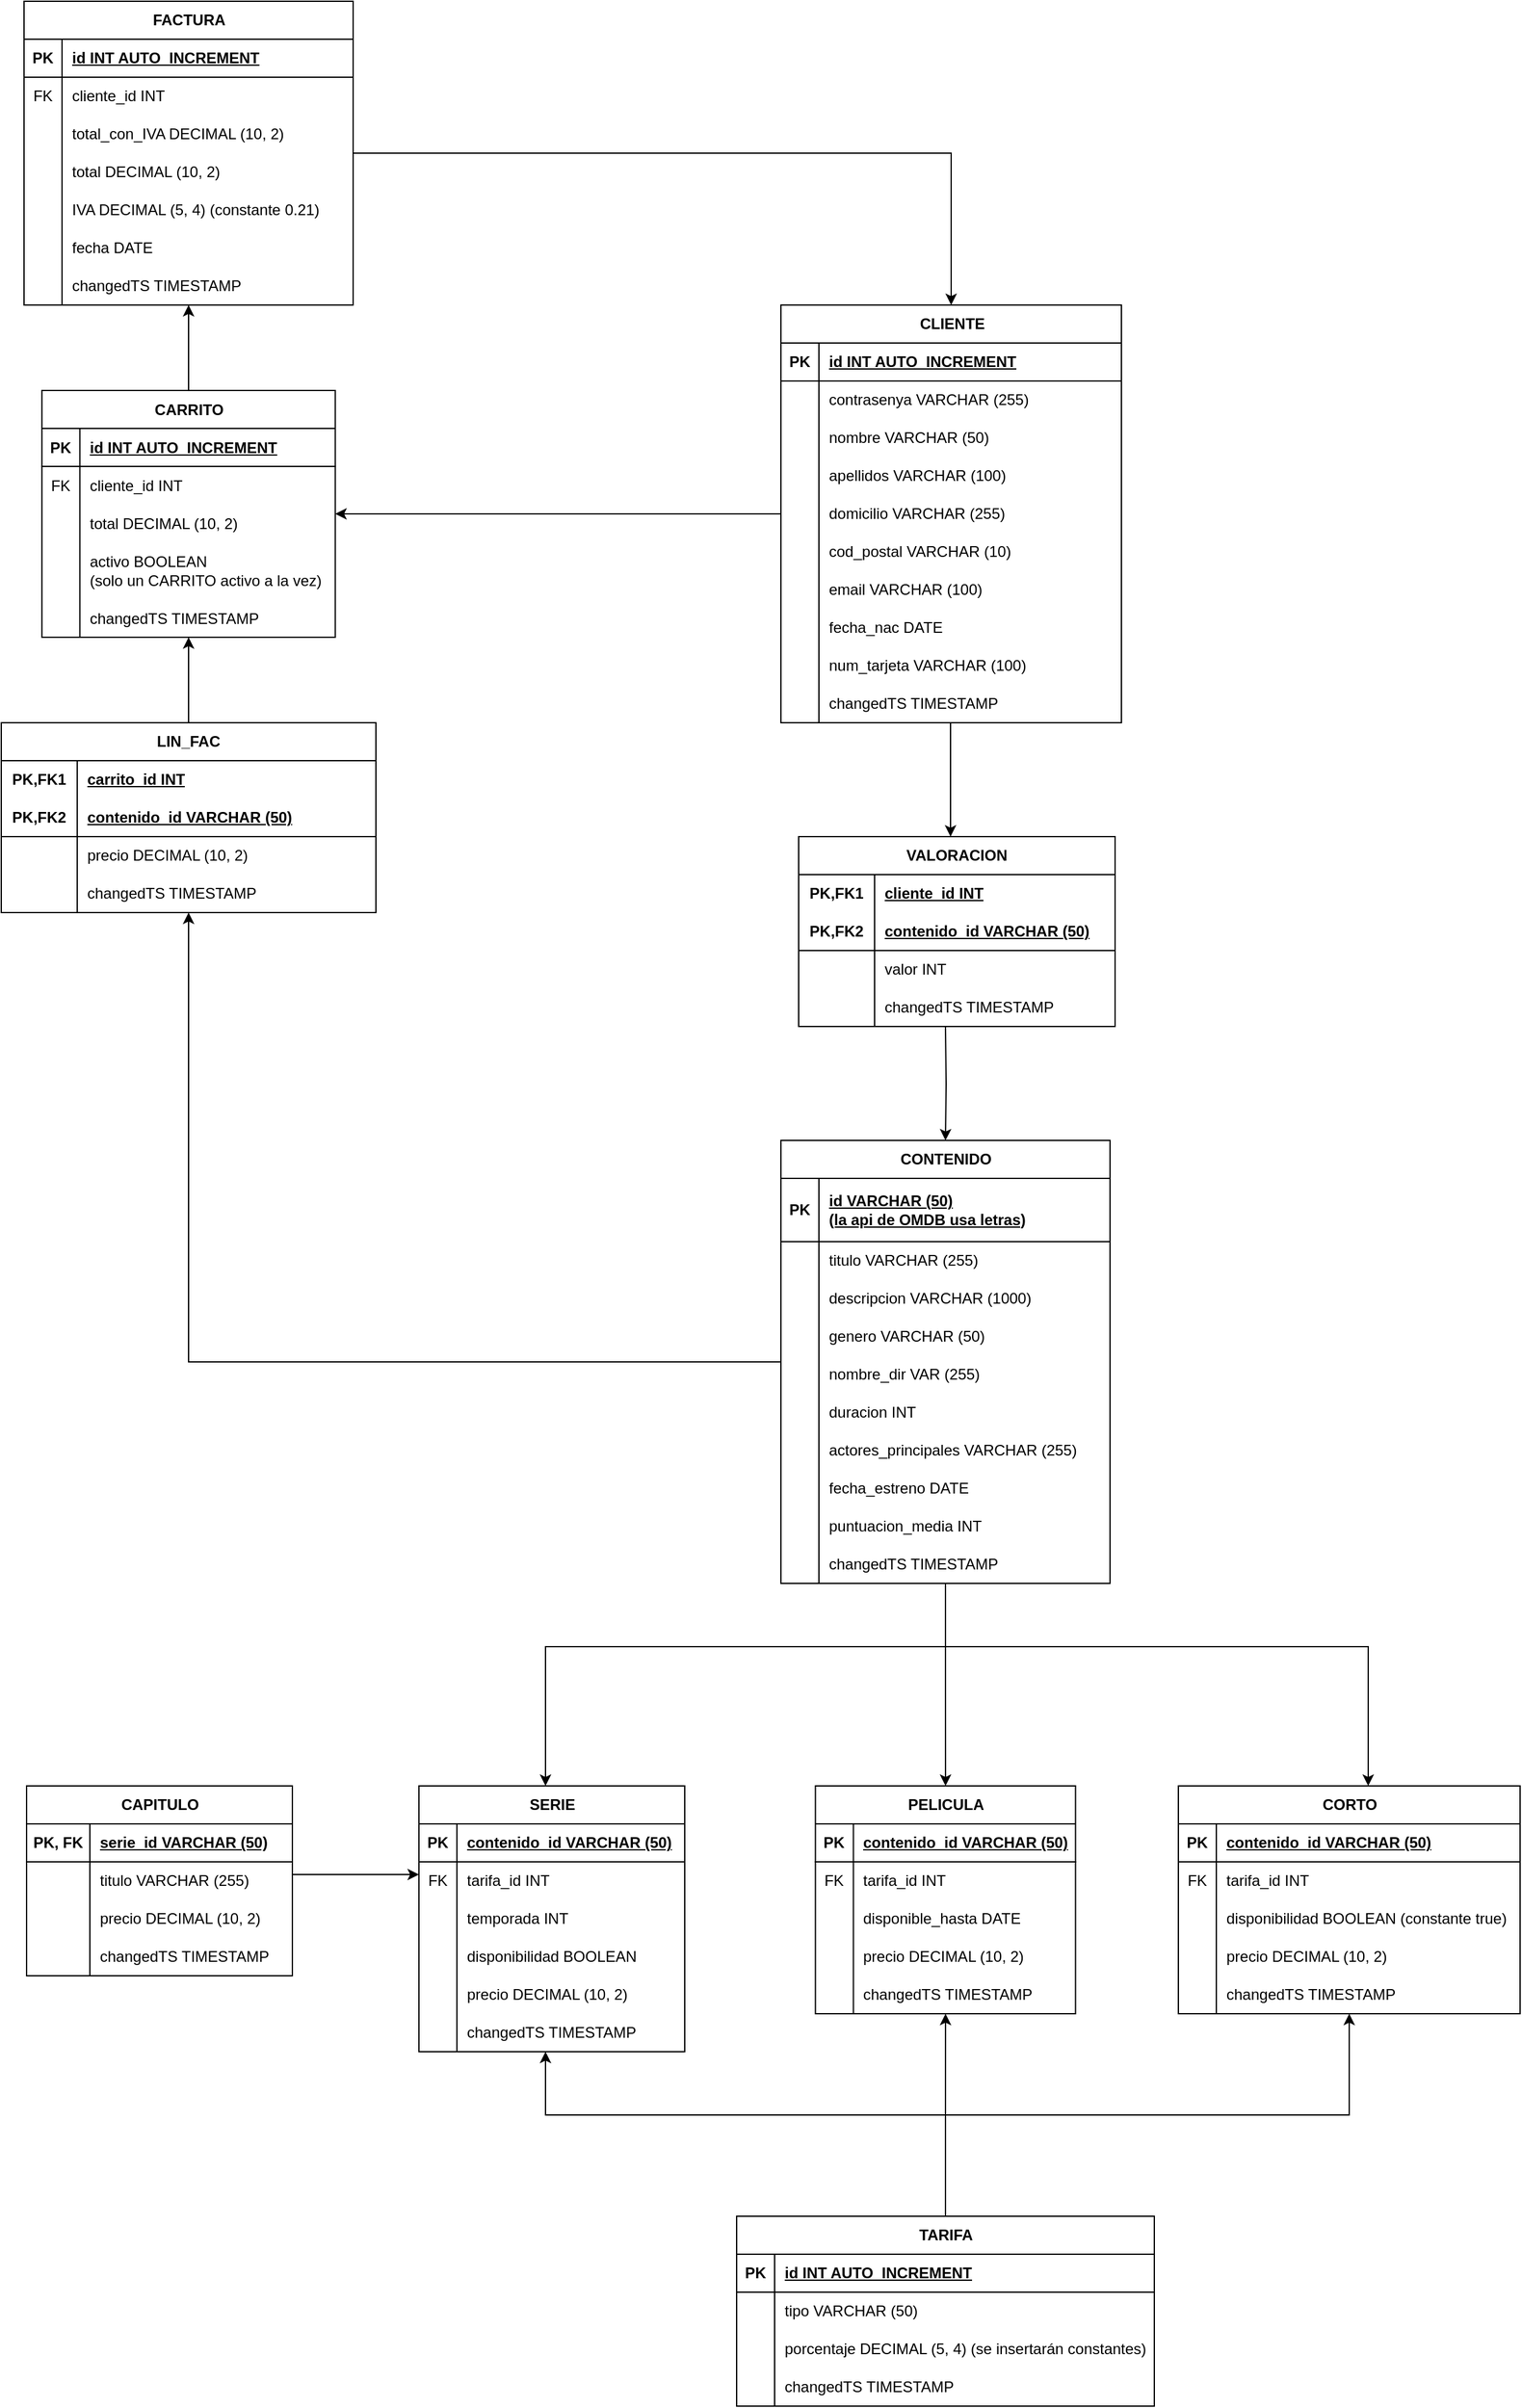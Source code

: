 <mxfile version="27.0.8">
  <diagram name="Página-1" id="KT5KRWoTqYwigQ7LO1qb">
    <mxGraphModel dx="1267" dy="451" grid="1" gridSize="10" guides="1" tooltips="1" connect="1" arrows="1" fold="1" page="1" pageScale="1" pageWidth="827" pageHeight="1169" math="0" shadow="0">
      <root>
        <mxCell id="0" />
        <mxCell id="1" parent="0" />
        <mxCell id="HQN57xrEPyGpYtiTeR6K-161" style="edgeStyle=orthogonalEdgeStyle;rounded=0;orthogonalLoop=1;jettySize=auto;html=1;" parent="1" source="CsRG647wWSLpOmFESq_o-68" target="CsRG647wWSLpOmFESq_o-207" edge="1">
          <mxGeometry relative="1" as="geometry">
            <mxPoint x="975" y="575" as="sourcePoint" />
            <mxPoint x="830" y="575" as="targetPoint" />
          </mxGeometry>
        </mxCell>
        <mxCell id="3QBo7tCKn3bmK9ghBPKZ-17" style="edgeStyle=orthogonalEdgeStyle;rounded=0;orthogonalLoop=1;jettySize=auto;html=1;" parent="1" source="CsRG647wWSLpOmFESq_o-11" target="CsRG647wWSLpOmFESq_o-112" edge="1">
          <mxGeometry relative="1" as="geometry">
            <Array as="points">
              <mxPoint x="1206" y="1480" />
              <mxPoint x="890" y="1480" />
            </Array>
            <mxPoint x="1206" y="1430" as="sourcePoint" />
            <mxPoint x="685" y="1580" as="targetPoint" />
          </mxGeometry>
        </mxCell>
        <mxCell id="HQN57xrEPyGpYtiTeR6K-294" style="edgeStyle=orthogonalEdgeStyle;rounded=0;orthogonalLoop=1;jettySize=auto;html=1;" parent="1" target="CsRG647wWSLpOmFESq_o-11" edge="1">
          <mxGeometry relative="1" as="geometry">
            <Array as="points" />
            <mxPoint x="1206" y="990" as="sourcePoint" />
            <mxPoint x="1206" y="1080" as="targetPoint" />
          </mxGeometry>
        </mxCell>
        <mxCell id="HQN57xrEPyGpYtiTeR6K-293" style="edgeStyle=orthogonalEdgeStyle;rounded=0;orthogonalLoop=1;jettySize=auto;html=1;entryX=0.5;entryY=0;entryDx=0;entryDy=0;" parent="1" source="CsRG647wWSLpOmFESq_o-68" edge="1">
          <mxGeometry relative="1" as="geometry">
            <mxPoint x="1210" y="740" as="sourcePoint" />
            <mxPoint x="1210" y="840" as="targetPoint" />
          </mxGeometry>
        </mxCell>
        <mxCell id="HQN57xrEPyGpYtiTeR6K-304" style="edgeStyle=orthogonalEdgeStyle;rounded=0;orthogonalLoop=1;jettySize=auto;html=1;" parent="1" source="CsRG647wWSLpOmFESq_o-11" target="CsRG647wWSLpOmFESq_o-181" edge="1">
          <mxGeometry relative="1" as="geometry">
            <mxPoint x="1041" y="1245.059" as="sourcePoint" />
            <mxPoint x="605" y="840" as="targetPoint" />
          </mxGeometry>
        </mxCell>
        <mxCell id="3QBo7tCKn3bmK9ghBPKZ-18" style="edgeStyle=orthogonalEdgeStyle;rounded=0;orthogonalLoop=1;jettySize=auto;html=1;" parent="1" source="CsRG647wWSLpOmFESq_o-11" target="CsRG647wWSLpOmFESq_o-135" edge="1">
          <mxGeometry relative="1" as="geometry">
            <mxPoint x="1206" y="1430" as="sourcePoint" />
            <mxPoint x="1206.0" y="1580" as="targetPoint" />
          </mxGeometry>
        </mxCell>
        <mxCell id="CsRG647wWSLpOmFESq_o-167" style="edgeStyle=orthogonalEdgeStyle;rounded=0;orthogonalLoop=1;jettySize=auto;html=1;" parent="1" source="CsRG647wWSLpOmFESq_o-11" target="CsRG647wWSLpOmFESq_o-151" edge="1">
          <mxGeometry relative="1" as="geometry">
            <Array as="points">
              <mxPoint x="1206" y="1480" />
              <mxPoint x="1540" y="1480" />
            </Array>
          </mxGeometry>
        </mxCell>
        <mxCell id="CsRG647wWSLpOmFESq_o-11" value="CONTENIDO" style="shape=table;startSize=30;container=1;collapsible=1;childLayout=tableLayout;fixedRows=1;rowLines=0;fontStyle=1;align=center;resizeLast=1;html=1;" parent="1" vertex="1">
          <mxGeometry x="1076" y="1080" width="260" height="350" as="geometry">
            <mxRectangle x="1430" y="1080" width="110" height="30" as="alternateBounds" />
          </mxGeometry>
        </mxCell>
        <mxCell id="CsRG647wWSLpOmFESq_o-12" value="" style="shape=tableRow;horizontal=0;startSize=0;swimlaneHead=0;swimlaneBody=0;fillColor=none;collapsible=0;dropTarget=0;points=[[0,0.5],[1,0.5]];portConstraint=eastwest;top=0;left=0;right=0;bottom=1;" parent="CsRG647wWSLpOmFESq_o-11" vertex="1">
          <mxGeometry y="30" width="260" height="50" as="geometry" />
        </mxCell>
        <mxCell id="CsRG647wWSLpOmFESq_o-13" value="PK" style="shape=partialRectangle;connectable=0;fillColor=none;top=0;left=0;bottom=0;right=0;fontStyle=1;overflow=hidden;whiteSpace=wrap;html=1;" parent="CsRG647wWSLpOmFESq_o-12" vertex="1">
          <mxGeometry width="30" height="50" as="geometry">
            <mxRectangle width="30" height="50" as="alternateBounds" />
          </mxGeometry>
        </mxCell>
        <mxCell id="CsRG647wWSLpOmFESq_o-14" value="&lt;div&gt;id VARCHAR (50)&lt;/div&gt;&lt;div&gt;(la api de OMDB usa letras)&lt;/div&gt;" style="shape=partialRectangle;connectable=0;fillColor=none;top=0;left=0;bottom=0;right=0;align=left;spacingLeft=6;fontStyle=5;overflow=hidden;whiteSpace=wrap;html=1;" parent="CsRG647wWSLpOmFESq_o-12" vertex="1">
          <mxGeometry x="30" width="230" height="50" as="geometry">
            <mxRectangle width="230" height="50" as="alternateBounds" />
          </mxGeometry>
        </mxCell>
        <mxCell id="CsRG647wWSLpOmFESq_o-15" value="" style="shape=tableRow;horizontal=0;startSize=0;swimlaneHead=0;swimlaneBody=0;fillColor=none;collapsible=0;dropTarget=0;points=[[0,0.5],[1,0.5]];portConstraint=eastwest;top=0;left=0;right=0;bottom=0;" parent="CsRG647wWSLpOmFESq_o-11" vertex="1">
          <mxGeometry y="80" width="260" height="30" as="geometry" />
        </mxCell>
        <mxCell id="CsRG647wWSLpOmFESq_o-16" value="" style="shape=partialRectangle;connectable=0;fillColor=none;top=0;left=0;bottom=0;right=0;editable=1;overflow=hidden;whiteSpace=wrap;html=1;" parent="CsRG647wWSLpOmFESq_o-15" vertex="1">
          <mxGeometry width="30" height="30" as="geometry">
            <mxRectangle width="30" height="30" as="alternateBounds" />
          </mxGeometry>
        </mxCell>
        <mxCell id="CsRG647wWSLpOmFESq_o-17" value="titulo VARCHAR (255)" style="shape=partialRectangle;connectable=0;fillColor=none;top=0;left=0;bottom=0;right=0;align=left;spacingLeft=6;overflow=hidden;whiteSpace=wrap;html=1;" parent="CsRG647wWSLpOmFESq_o-15" vertex="1">
          <mxGeometry x="30" width="230" height="30" as="geometry">
            <mxRectangle width="230" height="30" as="alternateBounds" />
          </mxGeometry>
        </mxCell>
        <mxCell id="CsRG647wWSLpOmFESq_o-18" value="" style="shape=tableRow;horizontal=0;startSize=0;swimlaneHead=0;swimlaneBody=0;fillColor=none;collapsible=0;dropTarget=0;points=[[0,0.5],[1,0.5]];portConstraint=eastwest;top=0;left=0;right=0;bottom=0;" parent="CsRG647wWSLpOmFESq_o-11" vertex="1">
          <mxGeometry y="110" width="260" height="30" as="geometry" />
        </mxCell>
        <mxCell id="CsRG647wWSLpOmFESq_o-19" value="" style="shape=partialRectangle;connectable=0;fillColor=none;top=0;left=0;bottom=0;right=0;editable=1;overflow=hidden;whiteSpace=wrap;html=1;" parent="CsRG647wWSLpOmFESq_o-18" vertex="1">
          <mxGeometry width="30" height="30" as="geometry">
            <mxRectangle width="30" height="30" as="alternateBounds" />
          </mxGeometry>
        </mxCell>
        <mxCell id="CsRG647wWSLpOmFESq_o-20" value="descripcion VARCHAR (1000)" style="shape=partialRectangle;connectable=0;fillColor=none;top=0;left=0;bottom=0;right=0;align=left;spacingLeft=6;overflow=hidden;whiteSpace=wrap;html=1;" parent="CsRG647wWSLpOmFESq_o-18" vertex="1">
          <mxGeometry x="30" width="230" height="30" as="geometry">
            <mxRectangle width="230" height="30" as="alternateBounds" />
          </mxGeometry>
        </mxCell>
        <mxCell id="CsRG647wWSLpOmFESq_o-21" value="" style="shape=tableRow;horizontal=0;startSize=0;swimlaneHead=0;swimlaneBody=0;fillColor=none;collapsible=0;dropTarget=0;points=[[0,0.5],[1,0.5]];portConstraint=eastwest;top=0;left=0;right=0;bottom=0;" parent="CsRG647wWSLpOmFESq_o-11" vertex="1">
          <mxGeometry y="140" width="260" height="30" as="geometry" />
        </mxCell>
        <mxCell id="CsRG647wWSLpOmFESq_o-22" value="" style="shape=partialRectangle;connectable=0;fillColor=none;top=0;left=0;bottom=0;right=0;editable=1;overflow=hidden;whiteSpace=wrap;html=1;" parent="CsRG647wWSLpOmFESq_o-21" vertex="1">
          <mxGeometry width="30" height="30" as="geometry">
            <mxRectangle width="30" height="30" as="alternateBounds" />
          </mxGeometry>
        </mxCell>
        <mxCell id="CsRG647wWSLpOmFESq_o-23" value="genero VARCHAR (50)" style="shape=partialRectangle;connectable=0;fillColor=none;top=0;left=0;bottom=0;right=0;align=left;spacingLeft=6;overflow=hidden;whiteSpace=wrap;html=1;" parent="CsRG647wWSLpOmFESq_o-21" vertex="1">
          <mxGeometry x="30" width="230" height="30" as="geometry">
            <mxRectangle width="230" height="30" as="alternateBounds" />
          </mxGeometry>
        </mxCell>
        <mxCell id="CsRG647wWSLpOmFESq_o-24" value="" style="shape=tableRow;horizontal=0;startSize=0;swimlaneHead=0;swimlaneBody=0;fillColor=none;collapsible=0;dropTarget=0;points=[[0,0.5],[1,0.5]];portConstraint=eastwest;top=0;left=0;right=0;bottom=0;" parent="CsRG647wWSLpOmFESq_o-11" vertex="1">
          <mxGeometry y="170" width="260" height="30" as="geometry" />
        </mxCell>
        <mxCell id="CsRG647wWSLpOmFESq_o-25" value="" style="shape=partialRectangle;connectable=0;fillColor=none;top=0;left=0;bottom=0;right=0;editable=1;overflow=hidden;whiteSpace=wrap;html=1;" parent="CsRG647wWSLpOmFESq_o-24" vertex="1">
          <mxGeometry width="30" height="30" as="geometry">
            <mxRectangle width="30" height="30" as="alternateBounds" />
          </mxGeometry>
        </mxCell>
        <mxCell id="CsRG647wWSLpOmFESq_o-26" value="nombre_dir VAR (255)" style="shape=partialRectangle;connectable=0;fillColor=none;top=0;left=0;bottom=0;right=0;align=left;spacingLeft=6;overflow=hidden;whiteSpace=wrap;html=1;" parent="CsRG647wWSLpOmFESq_o-24" vertex="1">
          <mxGeometry x="30" width="230" height="30" as="geometry">
            <mxRectangle width="230" height="30" as="alternateBounds" />
          </mxGeometry>
        </mxCell>
        <mxCell id="CsRG647wWSLpOmFESq_o-27" value="" style="shape=tableRow;horizontal=0;startSize=0;swimlaneHead=0;swimlaneBody=0;fillColor=none;collapsible=0;dropTarget=0;points=[[0,0.5],[1,0.5]];portConstraint=eastwest;top=0;left=0;right=0;bottom=0;" parent="CsRG647wWSLpOmFESq_o-11" vertex="1">
          <mxGeometry y="200" width="260" height="30" as="geometry" />
        </mxCell>
        <mxCell id="CsRG647wWSLpOmFESq_o-28" value="" style="shape=partialRectangle;connectable=0;fillColor=none;top=0;left=0;bottom=0;right=0;editable=1;overflow=hidden;whiteSpace=wrap;html=1;" parent="CsRG647wWSLpOmFESq_o-27" vertex="1">
          <mxGeometry width="30" height="30" as="geometry">
            <mxRectangle width="30" height="30" as="alternateBounds" />
          </mxGeometry>
        </mxCell>
        <mxCell id="CsRG647wWSLpOmFESq_o-29" value="duracion INT" style="shape=partialRectangle;connectable=0;fillColor=none;top=0;left=0;bottom=0;right=0;align=left;spacingLeft=6;overflow=hidden;whiteSpace=wrap;html=1;" parent="CsRG647wWSLpOmFESq_o-27" vertex="1">
          <mxGeometry x="30" width="230" height="30" as="geometry">
            <mxRectangle width="230" height="30" as="alternateBounds" />
          </mxGeometry>
        </mxCell>
        <mxCell id="CsRG647wWSLpOmFESq_o-30" value="" style="shape=tableRow;horizontal=0;startSize=0;swimlaneHead=0;swimlaneBody=0;fillColor=none;collapsible=0;dropTarget=0;points=[[0,0.5],[1,0.5]];portConstraint=eastwest;top=0;left=0;right=0;bottom=0;" parent="CsRG647wWSLpOmFESq_o-11" vertex="1">
          <mxGeometry y="230" width="260" height="30" as="geometry" />
        </mxCell>
        <mxCell id="CsRG647wWSLpOmFESq_o-31" value="" style="shape=partialRectangle;connectable=0;fillColor=none;top=0;left=0;bottom=0;right=0;editable=1;overflow=hidden;whiteSpace=wrap;html=1;" parent="CsRG647wWSLpOmFESq_o-30" vertex="1">
          <mxGeometry width="30" height="30" as="geometry">
            <mxRectangle width="30" height="30" as="alternateBounds" />
          </mxGeometry>
        </mxCell>
        <mxCell id="CsRG647wWSLpOmFESq_o-32" value="actores_principales VARCHAR (255)" style="shape=partialRectangle;connectable=0;fillColor=none;top=0;left=0;bottom=0;right=0;align=left;spacingLeft=6;overflow=hidden;whiteSpace=wrap;html=1;" parent="CsRG647wWSLpOmFESq_o-30" vertex="1">
          <mxGeometry x="30" width="230" height="30" as="geometry">
            <mxRectangle width="230" height="30" as="alternateBounds" />
          </mxGeometry>
        </mxCell>
        <mxCell id="CsRG647wWSLpOmFESq_o-33" value="" style="shape=tableRow;horizontal=0;startSize=0;swimlaneHead=0;swimlaneBody=0;fillColor=none;collapsible=0;dropTarget=0;points=[[0,0.5],[1,0.5]];portConstraint=eastwest;top=0;left=0;right=0;bottom=0;" parent="CsRG647wWSLpOmFESq_o-11" vertex="1">
          <mxGeometry y="260" width="260" height="30" as="geometry" />
        </mxCell>
        <mxCell id="CsRG647wWSLpOmFESq_o-34" value="" style="shape=partialRectangle;connectable=0;fillColor=none;top=0;left=0;bottom=0;right=0;editable=1;overflow=hidden;whiteSpace=wrap;html=1;" parent="CsRG647wWSLpOmFESq_o-33" vertex="1">
          <mxGeometry width="30" height="30" as="geometry">
            <mxRectangle width="30" height="30" as="alternateBounds" />
          </mxGeometry>
        </mxCell>
        <mxCell id="CsRG647wWSLpOmFESq_o-35" value="fecha_estreno DATE" style="shape=partialRectangle;connectable=0;fillColor=none;top=0;left=0;bottom=0;right=0;align=left;spacingLeft=6;overflow=hidden;whiteSpace=wrap;html=1;" parent="CsRG647wWSLpOmFESq_o-33" vertex="1">
          <mxGeometry x="30" width="230" height="30" as="geometry">
            <mxRectangle width="230" height="30" as="alternateBounds" />
          </mxGeometry>
        </mxCell>
        <mxCell id="CsRG647wWSLpOmFESq_o-36" value="" style="shape=tableRow;horizontal=0;startSize=0;swimlaneHead=0;swimlaneBody=0;fillColor=none;collapsible=0;dropTarget=0;points=[[0,0.5],[1,0.5]];portConstraint=eastwest;top=0;left=0;right=0;bottom=0;" parent="CsRG647wWSLpOmFESq_o-11" vertex="1">
          <mxGeometry y="290" width="260" height="30" as="geometry" />
        </mxCell>
        <mxCell id="CsRG647wWSLpOmFESq_o-37" value="" style="shape=partialRectangle;connectable=0;fillColor=none;top=0;left=0;bottom=0;right=0;editable=1;overflow=hidden;whiteSpace=wrap;html=1;" parent="CsRG647wWSLpOmFESq_o-36" vertex="1">
          <mxGeometry width="30" height="30" as="geometry">
            <mxRectangle width="30" height="30" as="alternateBounds" />
          </mxGeometry>
        </mxCell>
        <mxCell id="CsRG647wWSLpOmFESq_o-38" value="puntuacion_media INT" style="shape=partialRectangle;connectable=0;fillColor=none;top=0;left=0;bottom=0;right=0;align=left;spacingLeft=6;overflow=hidden;whiteSpace=wrap;html=1;" parent="CsRG647wWSLpOmFESq_o-36" vertex="1">
          <mxGeometry x="30" width="230" height="30" as="geometry">
            <mxRectangle width="230" height="30" as="alternateBounds" />
          </mxGeometry>
        </mxCell>
        <mxCell id="gY2-Cr7pN6WC5Ziz18TH-1" value="" style="shape=tableRow;horizontal=0;startSize=0;swimlaneHead=0;swimlaneBody=0;fillColor=none;collapsible=0;dropTarget=0;points=[[0,0.5],[1,0.5]];portConstraint=eastwest;top=0;left=0;right=0;bottom=0;" parent="CsRG647wWSLpOmFESq_o-11" vertex="1">
          <mxGeometry y="320" width="260" height="30" as="geometry" />
        </mxCell>
        <mxCell id="gY2-Cr7pN6WC5Ziz18TH-2" value="" style="shape=partialRectangle;connectable=0;fillColor=none;top=0;left=0;bottom=0;right=0;editable=1;overflow=hidden;whiteSpace=wrap;html=1;" parent="gY2-Cr7pN6WC5Ziz18TH-1" vertex="1">
          <mxGeometry width="30" height="30" as="geometry">
            <mxRectangle width="30" height="30" as="alternateBounds" />
          </mxGeometry>
        </mxCell>
        <mxCell id="gY2-Cr7pN6WC5Ziz18TH-3" value="changedTS TIMESTAMP" style="shape=partialRectangle;connectable=0;fillColor=none;top=0;left=0;bottom=0;right=0;align=left;spacingLeft=6;overflow=hidden;whiteSpace=wrap;html=1;" parent="gY2-Cr7pN6WC5Ziz18TH-1" vertex="1">
          <mxGeometry x="30" width="230" height="30" as="geometry">
            <mxRectangle width="230" height="30" as="alternateBounds" />
          </mxGeometry>
        </mxCell>
        <mxCell id="CsRG647wWSLpOmFESq_o-55" value="&lt;div&gt;VALORACION&lt;/div&gt;" style="shape=table;startSize=30;container=1;collapsible=1;childLayout=tableLayout;fixedRows=1;rowLines=0;fontStyle=1;align=center;resizeLast=1;html=1;whiteSpace=wrap;" parent="1" vertex="1">
          <mxGeometry x="1090" y="840" width="250" height="150" as="geometry" />
        </mxCell>
        <mxCell id="CsRG647wWSLpOmFESq_o-56" value="" style="shape=tableRow;horizontal=0;startSize=0;swimlaneHead=0;swimlaneBody=0;fillColor=none;collapsible=0;dropTarget=0;points=[[0,0.5],[1,0.5]];portConstraint=eastwest;top=0;left=0;right=0;bottom=0;html=1;" parent="CsRG647wWSLpOmFESq_o-55" vertex="1">
          <mxGeometry y="30" width="250" height="30" as="geometry" />
        </mxCell>
        <mxCell id="CsRG647wWSLpOmFESq_o-57" value="PK,FK1" style="shape=partialRectangle;connectable=0;fillColor=none;top=0;left=0;bottom=0;right=0;fontStyle=1;overflow=hidden;html=1;whiteSpace=wrap;" parent="CsRG647wWSLpOmFESq_o-56" vertex="1">
          <mxGeometry width="60" height="30" as="geometry">
            <mxRectangle width="60" height="30" as="alternateBounds" />
          </mxGeometry>
        </mxCell>
        <mxCell id="CsRG647wWSLpOmFESq_o-58" value="cliente_id INT" style="shape=partialRectangle;connectable=0;fillColor=none;top=0;left=0;bottom=0;right=0;align=left;spacingLeft=6;fontStyle=5;overflow=hidden;html=1;whiteSpace=wrap;" parent="CsRG647wWSLpOmFESq_o-56" vertex="1">
          <mxGeometry x="60" width="190" height="30" as="geometry">
            <mxRectangle width="190" height="30" as="alternateBounds" />
          </mxGeometry>
        </mxCell>
        <mxCell id="CsRG647wWSLpOmFESq_o-59" value="" style="shape=tableRow;horizontal=0;startSize=0;swimlaneHead=0;swimlaneBody=0;fillColor=none;collapsible=0;dropTarget=0;points=[[0,0.5],[1,0.5]];portConstraint=eastwest;top=0;left=0;right=0;bottom=1;html=1;" parent="CsRG647wWSLpOmFESq_o-55" vertex="1">
          <mxGeometry y="60" width="250" height="30" as="geometry" />
        </mxCell>
        <mxCell id="CsRG647wWSLpOmFESq_o-60" value="PK,FK2" style="shape=partialRectangle;connectable=0;fillColor=none;top=0;left=0;bottom=0;right=0;fontStyle=1;overflow=hidden;html=1;whiteSpace=wrap;" parent="CsRG647wWSLpOmFESq_o-59" vertex="1">
          <mxGeometry width="60" height="30" as="geometry">
            <mxRectangle width="60" height="30" as="alternateBounds" />
          </mxGeometry>
        </mxCell>
        <mxCell id="CsRG647wWSLpOmFESq_o-61" value="contenido_id VARCHAR (50)" style="shape=partialRectangle;connectable=0;fillColor=none;top=0;left=0;bottom=0;right=0;align=left;spacingLeft=6;fontStyle=5;overflow=hidden;html=1;whiteSpace=wrap;" parent="CsRG647wWSLpOmFESq_o-59" vertex="1">
          <mxGeometry x="60" width="190" height="30" as="geometry">
            <mxRectangle width="190" height="30" as="alternateBounds" />
          </mxGeometry>
        </mxCell>
        <mxCell id="CsRG647wWSLpOmFESq_o-62" value="" style="shape=tableRow;horizontal=0;startSize=0;swimlaneHead=0;swimlaneBody=0;fillColor=none;collapsible=0;dropTarget=0;points=[[0,0.5],[1,0.5]];portConstraint=eastwest;top=0;left=0;right=0;bottom=0;html=1;" parent="CsRG647wWSLpOmFESq_o-55" vertex="1">
          <mxGeometry y="90" width="250" height="30" as="geometry" />
        </mxCell>
        <mxCell id="CsRG647wWSLpOmFESq_o-63" value="" style="shape=partialRectangle;connectable=0;fillColor=none;top=0;left=0;bottom=0;right=0;editable=1;overflow=hidden;html=1;whiteSpace=wrap;" parent="CsRG647wWSLpOmFESq_o-62" vertex="1">
          <mxGeometry width="60" height="30" as="geometry">
            <mxRectangle width="60" height="30" as="alternateBounds" />
          </mxGeometry>
        </mxCell>
        <mxCell id="CsRG647wWSLpOmFESq_o-64" value="valor INT" style="shape=partialRectangle;connectable=0;fillColor=none;top=0;left=0;bottom=0;right=0;align=left;spacingLeft=6;overflow=hidden;html=1;whiteSpace=wrap;" parent="CsRG647wWSLpOmFESq_o-62" vertex="1">
          <mxGeometry x="60" width="190" height="30" as="geometry">
            <mxRectangle width="190" height="30" as="alternateBounds" />
          </mxGeometry>
        </mxCell>
        <mxCell id="CsRG647wWSLpOmFESq_o-65" value="" style="shape=tableRow;horizontal=0;startSize=0;swimlaneHead=0;swimlaneBody=0;fillColor=none;collapsible=0;dropTarget=0;points=[[0,0.5],[1,0.5]];portConstraint=eastwest;top=0;left=0;right=0;bottom=0;html=1;" parent="CsRG647wWSLpOmFESq_o-55" vertex="1">
          <mxGeometry y="120" width="250" height="30" as="geometry" />
        </mxCell>
        <mxCell id="CsRG647wWSLpOmFESq_o-66" value="" style="shape=partialRectangle;connectable=0;fillColor=none;top=0;left=0;bottom=0;right=0;editable=1;overflow=hidden;html=1;whiteSpace=wrap;" parent="CsRG647wWSLpOmFESq_o-65" vertex="1">
          <mxGeometry width="60" height="30" as="geometry">
            <mxRectangle width="60" height="30" as="alternateBounds" />
          </mxGeometry>
        </mxCell>
        <mxCell id="CsRG647wWSLpOmFESq_o-67" value="changedTS TIMESTAMP" style="shape=partialRectangle;connectable=0;fillColor=none;top=0;left=0;bottom=0;right=0;align=left;spacingLeft=6;overflow=hidden;html=1;whiteSpace=wrap;" parent="CsRG647wWSLpOmFESq_o-65" vertex="1">
          <mxGeometry x="60" width="190" height="30" as="geometry">
            <mxRectangle width="190" height="30" as="alternateBounds" />
          </mxGeometry>
        </mxCell>
        <mxCell id="CsRG647wWSLpOmFESq_o-68" value="CLIENTE" style="shape=table;startSize=30;container=1;collapsible=1;childLayout=tableLayout;fixedRows=1;rowLines=0;fontStyle=1;align=center;resizeLast=1;html=1;" parent="1" vertex="1">
          <mxGeometry x="1076" y="420" width="269" height="330" as="geometry" />
        </mxCell>
        <mxCell id="CsRG647wWSLpOmFESq_o-69" value="" style="shape=tableRow;horizontal=0;startSize=0;swimlaneHead=0;swimlaneBody=0;fillColor=none;collapsible=0;dropTarget=0;points=[[0,0.5],[1,0.5]];portConstraint=eastwest;top=0;left=0;right=0;bottom=1;" parent="CsRG647wWSLpOmFESq_o-68" vertex="1">
          <mxGeometry y="30" width="269" height="30" as="geometry" />
        </mxCell>
        <mxCell id="CsRG647wWSLpOmFESq_o-70" value="PK" style="shape=partialRectangle;connectable=0;fillColor=none;top=0;left=0;bottom=0;right=0;fontStyle=1;overflow=hidden;whiteSpace=wrap;html=1;" parent="CsRG647wWSLpOmFESq_o-69" vertex="1">
          <mxGeometry width="30" height="30" as="geometry">
            <mxRectangle width="30" height="30" as="alternateBounds" />
          </mxGeometry>
        </mxCell>
        <mxCell id="CsRG647wWSLpOmFESq_o-71" value="id INT AUTO_INCREMENT" style="shape=partialRectangle;connectable=0;fillColor=none;top=0;left=0;bottom=0;right=0;align=left;spacingLeft=6;fontStyle=5;overflow=hidden;whiteSpace=wrap;html=1;" parent="CsRG647wWSLpOmFESq_o-69" vertex="1">
          <mxGeometry x="30" width="239" height="30" as="geometry">
            <mxRectangle width="239" height="30" as="alternateBounds" />
          </mxGeometry>
        </mxCell>
        <mxCell id="CsRG647wWSLpOmFESq_o-72" value="" style="shape=tableRow;horizontal=0;startSize=0;swimlaneHead=0;swimlaneBody=0;fillColor=none;collapsible=0;dropTarget=0;points=[[0,0.5],[1,0.5]];portConstraint=eastwest;top=0;left=0;right=0;bottom=0;" parent="CsRG647wWSLpOmFESq_o-68" vertex="1">
          <mxGeometry y="60" width="269" height="30" as="geometry" />
        </mxCell>
        <mxCell id="CsRG647wWSLpOmFESq_o-73" value="" style="shape=partialRectangle;connectable=0;fillColor=none;top=0;left=0;bottom=0;right=0;editable=1;overflow=hidden;whiteSpace=wrap;html=1;" parent="CsRG647wWSLpOmFESq_o-72" vertex="1">
          <mxGeometry width="30" height="30" as="geometry">
            <mxRectangle width="30" height="30" as="alternateBounds" />
          </mxGeometry>
        </mxCell>
        <mxCell id="CsRG647wWSLpOmFESq_o-74" value="contrasenya VARCHAR (255)" style="shape=partialRectangle;connectable=0;fillColor=none;top=0;left=0;bottom=0;right=0;align=left;spacingLeft=6;overflow=hidden;whiteSpace=wrap;html=1;" parent="CsRG647wWSLpOmFESq_o-72" vertex="1">
          <mxGeometry x="30" width="239" height="30" as="geometry">
            <mxRectangle width="239" height="30" as="alternateBounds" />
          </mxGeometry>
        </mxCell>
        <mxCell id="CsRG647wWSLpOmFESq_o-75" value="" style="shape=tableRow;horizontal=0;startSize=0;swimlaneHead=0;swimlaneBody=0;fillColor=none;collapsible=0;dropTarget=0;points=[[0,0.5],[1,0.5]];portConstraint=eastwest;top=0;left=0;right=0;bottom=0;" parent="CsRG647wWSLpOmFESq_o-68" vertex="1">
          <mxGeometry y="90" width="269" height="30" as="geometry" />
        </mxCell>
        <mxCell id="CsRG647wWSLpOmFESq_o-76" value="" style="shape=partialRectangle;connectable=0;fillColor=none;top=0;left=0;bottom=0;right=0;editable=1;overflow=hidden;whiteSpace=wrap;html=1;" parent="CsRG647wWSLpOmFESq_o-75" vertex="1">
          <mxGeometry width="30" height="30" as="geometry">
            <mxRectangle width="30" height="30" as="alternateBounds" />
          </mxGeometry>
        </mxCell>
        <mxCell id="CsRG647wWSLpOmFESq_o-77" value="nombre VARCHAR (50)" style="shape=partialRectangle;connectable=0;fillColor=none;top=0;left=0;bottom=0;right=0;align=left;spacingLeft=6;overflow=hidden;whiteSpace=wrap;html=1;" parent="CsRG647wWSLpOmFESq_o-75" vertex="1">
          <mxGeometry x="30" width="239" height="30" as="geometry">
            <mxRectangle width="239" height="30" as="alternateBounds" />
          </mxGeometry>
        </mxCell>
        <mxCell id="CsRG647wWSLpOmFESq_o-78" value="" style="shape=tableRow;horizontal=0;startSize=0;swimlaneHead=0;swimlaneBody=0;fillColor=none;collapsible=0;dropTarget=0;points=[[0,0.5],[1,0.5]];portConstraint=eastwest;top=0;left=0;right=0;bottom=0;" parent="CsRG647wWSLpOmFESq_o-68" vertex="1">
          <mxGeometry y="120" width="269" height="30" as="geometry" />
        </mxCell>
        <mxCell id="CsRG647wWSLpOmFESq_o-79" value="" style="shape=partialRectangle;connectable=0;fillColor=none;top=0;left=0;bottom=0;right=0;editable=1;overflow=hidden;whiteSpace=wrap;html=1;" parent="CsRG647wWSLpOmFESq_o-78" vertex="1">
          <mxGeometry width="30" height="30" as="geometry">
            <mxRectangle width="30" height="30" as="alternateBounds" />
          </mxGeometry>
        </mxCell>
        <mxCell id="CsRG647wWSLpOmFESq_o-80" value="apellidos VARCHAR (100)" style="shape=partialRectangle;connectable=0;fillColor=none;top=0;left=0;bottom=0;right=0;align=left;spacingLeft=6;overflow=hidden;whiteSpace=wrap;html=1;" parent="CsRG647wWSLpOmFESq_o-78" vertex="1">
          <mxGeometry x="30" width="239" height="30" as="geometry">
            <mxRectangle width="239" height="30" as="alternateBounds" />
          </mxGeometry>
        </mxCell>
        <mxCell id="CsRG647wWSLpOmFESq_o-81" value="" style="shape=tableRow;horizontal=0;startSize=0;swimlaneHead=0;swimlaneBody=0;fillColor=none;collapsible=0;dropTarget=0;points=[[0,0.5],[1,0.5]];portConstraint=eastwest;top=0;left=0;right=0;bottom=0;" parent="CsRG647wWSLpOmFESq_o-68" vertex="1">
          <mxGeometry y="150" width="269" height="30" as="geometry" />
        </mxCell>
        <mxCell id="CsRG647wWSLpOmFESq_o-82" value="" style="shape=partialRectangle;connectable=0;fillColor=none;top=0;left=0;bottom=0;right=0;editable=1;overflow=hidden;whiteSpace=wrap;html=1;" parent="CsRG647wWSLpOmFESq_o-81" vertex="1">
          <mxGeometry width="30" height="30" as="geometry">
            <mxRectangle width="30" height="30" as="alternateBounds" />
          </mxGeometry>
        </mxCell>
        <mxCell id="CsRG647wWSLpOmFESq_o-83" value="domicilio VARCHAR (255)" style="shape=partialRectangle;connectable=0;fillColor=none;top=0;left=0;bottom=0;right=0;align=left;spacingLeft=6;overflow=hidden;whiteSpace=wrap;html=1;" parent="CsRG647wWSLpOmFESq_o-81" vertex="1">
          <mxGeometry x="30" width="239" height="30" as="geometry">
            <mxRectangle width="239" height="30" as="alternateBounds" />
          </mxGeometry>
        </mxCell>
        <mxCell id="CsRG647wWSLpOmFESq_o-84" value="" style="shape=tableRow;horizontal=0;startSize=0;swimlaneHead=0;swimlaneBody=0;fillColor=none;collapsible=0;dropTarget=0;points=[[0,0.5],[1,0.5]];portConstraint=eastwest;top=0;left=0;right=0;bottom=0;" parent="CsRG647wWSLpOmFESq_o-68" vertex="1">
          <mxGeometry y="180" width="269" height="30" as="geometry" />
        </mxCell>
        <mxCell id="CsRG647wWSLpOmFESq_o-85" value="" style="shape=partialRectangle;connectable=0;fillColor=none;top=0;left=0;bottom=0;right=0;editable=1;overflow=hidden;whiteSpace=wrap;html=1;" parent="CsRG647wWSLpOmFESq_o-84" vertex="1">
          <mxGeometry width="30" height="30" as="geometry">
            <mxRectangle width="30" height="30" as="alternateBounds" />
          </mxGeometry>
        </mxCell>
        <mxCell id="CsRG647wWSLpOmFESq_o-86" value="cod_postal VARCHAR (10)" style="shape=partialRectangle;connectable=0;fillColor=none;top=0;left=0;bottom=0;right=0;align=left;spacingLeft=6;overflow=hidden;whiteSpace=wrap;html=1;" parent="CsRG647wWSLpOmFESq_o-84" vertex="1">
          <mxGeometry x="30" width="239" height="30" as="geometry">
            <mxRectangle width="239" height="30" as="alternateBounds" />
          </mxGeometry>
        </mxCell>
        <mxCell id="CsRG647wWSLpOmFESq_o-87" value="" style="shape=tableRow;horizontal=0;startSize=0;swimlaneHead=0;swimlaneBody=0;fillColor=none;collapsible=0;dropTarget=0;points=[[0,0.5],[1,0.5]];portConstraint=eastwest;top=0;left=0;right=0;bottom=0;" parent="CsRG647wWSLpOmFESq_o-68" vertex="1">
          <mxGeometry y="210" width="269" height="30" as="geometry" />
        </mxCell>
        <mxCell id="CsRG647wWSLpOmFESq_o-88" value="" style="shape=partialRectangle;connectable=0;fillColor=none;top=0;left=0;bottom=0;right=0;editable=1;overflow=hidden;whiteSpace=wrap;html=1;" parent="CsRG647wWSLpOmFESq_o-87" vertex="1">
          <mxGeometry width="30" height="30" as="geometry">
            <mxRectangle width="30" height="30" as="alternateBounds" />
          </mxGeometry>
        </mxCell>
        <mxCell id="CsRG647wWSLpOmFESq_o-89" value="email VARCHAR (100)" style="shape=partialRectangle;connectable=0;fillColor=none;top=0;left=0;bottom=0;right=0;align=left;spacingLeft=6;overflow=hidden;whiteSpace=wrap;html=1;" parent="CsRG647wWSLpOmFESq_o-87" vertex="1">
          <mxGeometry x="30" width="239" height="30" as="geometry">
            <mxRectangle width="239" height="30" as="alternateBounds" />
          </mxGeometry>
        </mxCell>
        <mxCell id="CsRG647wWSLpOmFESq_o-90" value="" style="shape=tableRow;horizontal=0;startSize=0;swimlaneHead=0;swimlaneBody=0;fillColor=none;collapsible=0;dropTarget=0;points=[[0,0.5],[1,0.5]];portConstraint=eastwest;top=0;left=0;right=0;bottom=0;" parent="CsRG647wWSLpOmFESq_o-68" vertex="1">
          <mxGeometry y="240" width="269" height="30" as="geometry" />
        </mxCell>
        <mxCell id="CsRG647wWSLpOmFESq_o-91" value="" style="shape=partialRectangle;connectable=0;fillColor=none;top=0;left=0;bottom=0;right=0;editable=1;overflow=hidden;whiteSpace=wrap;html=1;" parent="CsRG647wWSLpOmFESq_o-90" vertex="1">
          <mxGeometry width="30" height="30" as="geometry">
            <mxRectangle width="30" height="30" as="alternateBounds" />
          </mxGeometry>
        </mxCell>
        <mxCell id="CsRG647wWSLpOmFESq_o-92" value="fecha_nac DATE" style="shape=partialRectangle;connectable=0;fillColor=none;top=0;left=0;bottom=0;right=0;align=left;spacingLeft=6;overflow=hidden;whiteSpace=wrap;html=1;" parent="CsRG647wWSLpOmFESq_o-90" vertex="1">
          <mxGeometry x="30" width="239" height="30" as="geometry">
            <mxRectangle width="239" height="30" as="alternateBounds" />
          </mxGeometry>
        </mxCell>
        <mxCell id="CsRG647wWSLpOmFESq_o-93" value="" style="shape=tableRow;horizontal=0;startSize=0;swimlaneHead=0;swimlaneBody=0;fillColor=none;collapsible=0;dropTarget=0;points=[[0,0.5],[1,0.5]];portConstraint=eastwest;top=0;left=0;right=0;bottom=0;" parent="CsRG647wWSLpOmFESq_o-68" vertex="1">
          <mxGeometry y="270" width="269" height="30" as="geometry" />
        </mxCell>
        <mxCell id="CsRG647wWSLpOmFESq_o-94" value="" style="shape=partialRectangle;connectable=0;fillColor=none;top=0;left=0;bottom=0;right=0;editable=1;overflow=hidden;whiteSpace=wrap;html=1;" parent="CsRG647wWSLpOmFESq_o-93" vertex="1">
          <mxGeometry width="30" height="30" as="geometry">
            <mxRectangle width="30" height="30" as="alternateBounds" />
          </mxGeometry>
        </mxCell>
        <mxCell id="CsRG647wWSLpOmFESq_o-95" value="num_tarjeta VARCHAR (100)" style="shape=partialRectangle;connectable=0;fillColor=none;top=0;left=0;bottom=0;right=0;align=left;spacingLeft=6;overflow=hidden;whiteSpace=wrap;html=1;" parent="CsRG647wWSLpOmFESq_o-93" vertex="1">
          <mxGeometry x="30" width="239" height="30" as="geometry">
            <mxRectangle width="239" height="30" as="alternateBounds" />
          </mxGeometry>
        </mxCell>
        <mxCell id="CsRG647wWSLpOmFESq_o-96" value="" style="shape=tableRow;horizontal=0;startSize=0;swimlaneHead=0;swimlaneBody=0;fillColor=none;collapsible=0;dropTarget=0;points=[[0,0.5],[1,0.5]];portConstraint=eastwest;top=0;left=0;right=0;bottom=0;" parent="CsRG647wWSLpOmFESq_o-68" vertex="1">
          <mxGeometry y="300" width="269" height="30" as="geometry" />
        </mxCell>
        <mxCell id="CsRG647wWSLpOmFESq_o-97" value="" style="shape=partialRectangle;connectable=0;fillColor=none;top=0;left=0;bottom=0;right=0;editable=1;overflow=hidden;whiteSpace=wrap;html=1;" parent="CsRG647wWSLpOmFESq_o-96" vertex="1">
          <mxGeometry width="30" height="30" as="geometry">
            <mxRectangle width="30" height="30" as="alternateBounds" />
          </mxGeometry>
        </mxCell>
        <mxCell id="CsRG647wWSLpOmFESq_o-98" value="changedTS TIMESTAMP" style="shape=partialRectangle;connectable=0;fillColor=none;top=0;left=0;bottom=0;right=0;align=left;spacingLeft=6;overflow=hidden;whiteSpace=wrap;html=1;" parent="CsRG647wWSLpOmFESq_o-96" vertex="1">
          <mxGeometry x="30" width="239" height="30" as="geometry">
            <mxRectangle width="239" height="30" as="alternateBounds" />
          </mxGeometry>
        </mxCell>
        <mxCell id="CsRG647wWSLpOmFESq_o-134" style="edgeStyle=orthogonalEdgeStyle;rounded=0;orthogonalLoop=1;jettySize=auto;html=1;" parent="1" source="CsRG647wWSLpOmFESq_o-99" target="CsRG647wWSLpOmFESq_o-112" edge="1">
          <mxGeometry relative="1" as="geometry">
            <Array as="points">
              <mxPoint x="720" y="1660" />
              <mxPoint x="720" y="1660" />
            </Array>
          </mxGeometry>
        </mxCell>
        <mxCell id="CsRG647wWSLpOmFESq_o-99" value="CAPITULO" style="shape=table;startSize=30;container=1;collapsible=1;childLayout=tableLayout;fixedRows=1;rowLines=0;fontStyle=1;align=center;resizeLast=1;html=1;" parent="1" vertex="1">
          <mxGeometry x="480" y="1590" width="210" height="150" as="geometry" />
        </mxCell>
        <mxCell id="CsRG647wWSLpOmFESq_o-100" value="" style="shape=tableRow;horizontal=0;startSize=0;swimlaneHead=0;swimlaneBody=0;fillColor=none;collapsible=0;dropTarget=0;points=[[0,0.5],[1,0.5]];portConstraint=eastwest;top=0;left=0;right=0;bottom=1;" parent="CsRG647wWSLpOmFESq_o-99" vertex="1">
          <mxGeometry y="30" width="210" height="30" as="geometry" />
        </mxCell>
        <mxCell id="CsRG647wWSLpOmFESq_o-101" value="PK, FK" style="shape=partialRectangle;connectable=0;fillColor=none;top=0;left=0;bottom=0;right=0;fontStyle=1;overflow=hidden;whiteSpace=wrap;html=1;" parent="CsRG647wWSLpOmFESq_o-100" vertex="1">
          <mxGeometry width="50" height="30" as="geometry">
            <mxRectangle width="50" height="30" as="alternateBounds" />
          </mxGeometry>
        </mxCell>
        <mxCell id="CsRG647wWSLpOmFESq_o-102" value="serie_id VARCHAR (50)" style="shape=partialRectangle;connectable=0;fillColor=none;top=0;left=0;bottom=0;right=0;align=left;spacingLeft=6;fontStyle=5;overflow=hidden;whiteSpace=wrap;html=1;" parent="CsRG647wWSLpOmFESq_o-100" vertex="1">
          <mxGeometry x="50" width="160" height="30" as="geometry">
            <mxRectangle width="160" height="30" as="alternateBounds" />
          </mxGeometry>
        </mxCell>
        <mxCell id="CsRG647wWSLpOmFESq_o-103" value="" style="shape=tableRow;horizontal=0;startSize=0;swimlaneHead=0;swimlaneBody=0;fillColor=none;collapsible=0;dropTarget=0;points=[[0,0.5],[1,0.5]];portConstraint=eastwest;top=0;left=0;right=0;bottom=0;" parent="CsRG647wWSLpOmFESq_o-99" vertex="1">
          <mxGeometry y="60" width="210" height="30" as="geometry" />
        </mxCell>
        <mxCell id="CsRG647wWSLpOmFESq_o-104" value="" style="shape=partialRectangle;connectable=0;fillColor=none;top=0;left=0;bottom=0;right=0;editable=1;overflow=hidden;whiteSpace=wrap;html=1;" parent="CsRG647wWSLpOmFESq_o-103" vertex="1">
          <mxGeometry width="50" height="30" as="geometry">
            <mxRectangle width="50" height="30" as="alternateBounds" />
          </mxGeometry>
        </mxCell>
        <mxCell id="CsRG647wWSLpOmFESq_o-105" value="titulo VARCHAR (255)" style="shape=partialRectangle;connectable=0;fillColor=none;top=0;left=0;bottom=0;right=0;align=left;spacingLeft=6;overflow=hidden;whiteSpace=wrap;html=1;" parent="CsRG647wWSLpOmFESq_o-103" vertex="1">
          <mxGeometry x="50" width="160" height="30" as="geometry">
            <mxRectangle width="160" height="30" as="alternateBounds" />
          </mxGeometry>
        </mxCell>
        <mxCell id="CsRG647wWSLpOmFESq_o-106" value="" style="shape=tableRow;horizontal=0;startSize=0;swimlaneHead=0;swimlaneBody=0;fillColor=none;collapsible=0;dropTarget=0;points=[[0,0.5],[1,0.5]];portConstraint=eastwest;top=0;left=0;right=0;bottom=0;" parent="CsRG647wWSLpOmFESq_o-99" vertex="1">
          <mxGeometry y="90" width="210" height="30" as="geometry" />
        </mxCell>
        <mxCell id="CsRG647wWSLpOmFESq_o-107" value="" style="shape=partialRectangle;connectable=0;fillColor=none;top=0;left=0;bottom=0;right=0;editable=1;overflow=hidden;whiteSpace=wrap;html=1;" parent="CsRG647wWSLpOmFESq_o-106" vertex="1">
          <mxGeometry width="50" height="30" as="geometry">
            <mxRectangle width="50" height="30" as="alternateBounds" />
          </mxGeometry>
        </mxCell>
        <mxCell id="CsRG647wWSLpOmFESq_o-108" value="precio DECIMAL (10, 2)" style="shape=partialRectangle;connectable=0;fillColor=none;top=0;left=0;bottom=0;right=0;align=left;spacingLeft=6;overflow=hidden;whiteSpace=wrap;html=1;" parent="CsRG647wWSLpOmFESq_o-106" vertex="1">
          <mxGeometry x="50" width="160" height="30" as="geometry">
            <mxRectangle width="160" height="30" as="alternateBounds" />
          </mxGeometry>
        </mxCell>
        <mxCell id="CsRG647wWSLpOmFESq_o-109" value="" style="shape=tableRow;horizontal=0;startSize=0;swimlaneHead=0;swimlaneBody=0;fillColor=none;collapsible=0;dropTarget=0;points=[[0,0.5],[1,0.5]];portConstraint=eastwest;top=0;left=0;right=0;bottom=0;" parent="CsRG647wWSLpOmFESq_o-99" vertex="1">
          <mxGeometry y="120" width="210" height="30" as="geometry" />
        </mxCell>
        <mxCell id="CsRG647wWSLpOmFESq_o-110" value="" style="shape=partialRectangle;connectable=0;fillColor=none;top=0;left=0;bottom=0;right=0;editable=1;overflow=hidden;whiteSpace=wrap;html=1;" parent="CsRG647wWSLpOmFESq_o-109" vertex="1">
          <mxGeometry width="50" height="30" as="geometry">
            <mxRectangle width="50" height="30" as="alternateBounds" />
          </mxGeometry>
        </mxCell>
        <mxCell id="CsRG647wWSLpOmFESq_o-111" value="changedTS TIMESTAMP" style="shape=partialRectangle;connectable=0;fillColor=none;top=0;left=0;bottom=0;right=0;align=left;spacingLeft=6;overflow=hidden;whiteSpace=wrap;html=1;" parent="CsRG647wWSLpOmFESq_o-109" vertex="1">
          <mxGeometry x="50" width="160" height="30" as="geometry">
            <mxRectangle width="160" height="30" as="alternateBounds" />
          </mxGeometry>
        </mxCell>
        <mxCell id="CsRG647wWSLpOmFESq_o-112" value="SERIE" style="shape=table;startSize=30;container=1;collapsible=1;childLayout=tableLayout;fixedRows=1;rowLines=0;fontStyle=1;align=center;resizeLast=1;html=1;" parent="1" vertex="1">
          <mxGeometry x="790" y="1590" width="210" height="210" as="geometry" />
        </mxCell>
        <mxCell id="CsRG647wWSLpOmFESq_o-113" value="" style="shape=tableRow;horizontal=0;startSize=0;swimlaneHead=0;swimlaneBody=0;fillColor=none;collapsible=0;dropTarget=0;points=[[0,0.5],[1,0.5]];portConstraint=eastwest;top=0;left=0;right=0;bottom=1;" parent="CsRG647wWSLpOmFESq_o-112" vertex="1">
          <mxGeometry y="30" width="210" height="30" as="geometry" />
        </mxCell>
        <mxCell id="CsRG647wWSLpOmFESq_o-114" value="PK" style="shape=partialRectangle;connectable=0;fillColor=none;top=0;left=0;bottom=0;right=0;fontStyle=1;overflow=hidden;whiteSpace=wrap;html=1;" parent="CsRG647wWSLpOmFESq_o-113" vertex="1">
          <mxGeometry width="30" height="30" as="geometry">
            <mxRectangle width="30" height="30" as="alternateBounds" />
          </mxGeometry>
        </mxCell>
        <mxCell id="CsRG647wWSLpOmFESq_o-115" value="contenido_id VARCHAR (50)" style="shape=partialRectangle;connectable=0;fillColor=none;top=0;left=0;bottom=0;right=0;align=left;spacingLeft=6;fontStyle=5;overflow=hidden;whiteSpace=wrap;html=1;" parent="CsRG647wWSLpOmFESq_o-113" vertex="1">
          <mxGeometry x="30" width="180" height="30" as="geometry">
            <mxRectangle width="180" height="30" as="alternateBounds" />
          </mxGeometry>
        </mxCell>
        <mxCell id="CsRG647wWSLpOmFESq_o-116" value="" style="shape=tableRow;horizontal=0;startSize=0;swimlaneHead=0;swimlaneBody=0;fillColor=none;collapsible=0;dropTarget=0;points=[[0,0.5],[1,0.5]];portConstraint=eastwest;top=0;left=0;right=0;bottom=0;" parent="CsRG647wWSLpOmFESq_o-112" vertex="1">
          <mxGeometry y="60" width="210" height="30" as="geometry" />
        </mxCell>
        <mxCell id="CsRG647wWSLpOmFESq_o-117" value="FK" style="shape=partialRectangle;connectable=0;fillColor=none;top=0;left=0;bottom=0;right=0;editable=1;overflow=hidden;whiteSpace=wrap;html=1;" parent="CsRG647wWSLpOmFESq_o-116" vertex="1">
          <mxGeometry width="30" height="30" as="geometry">
            <mxRectangle width="30" height="30" as="alternateBounds" />
          </mxGeometry>
        </mxCell>
        <mxCell id="CsRG647wWSLpOmFESq_o-118" value="tarifa_id INT" style="shape=partialRectangle;connectable=0;fillColor=none;top=0;left=0;bottom=0;right=0;align=left;spacingLeft=6;overflow=hidden;whiteSpace=wrap;html=1;" parent="CsRG647wWSLpOmFESq_o-116" vertex="1">
          <mxGeometry x="30" width="180" height="30" as="geometry">
            <mxRectangle width="180" height="30" as="alternateBounds" />
          </mxGeometry>
        </mxCell>
        <mxCell id="CsRG647wWSLpOmFESq_o-119" value="" style="shape=tableRow;horizontal=0;startSize=0;swimlaneHead=0;swimlaneBody=0;fillColor=none;collapsible=0;dropTarget=0;points=[[0,0.5],[1,0.5]];portConstraint=eastwest;top=0;left=0;right=0;bottom=0;" parent="CsRG647wWSLpOmFESq_o-112" vertex="1">
          <mxGeometry y="90" width="210" height="30" as="geometry" />
        </mxCell>
        <mxCell id="CsRG647wWSLpOmFESq_o-120" value="" style="shape=partialRectangle;connectable=0;fillColor=none;top=0;left=0;bottom=0;right=0;editable=1;overflow=hidden;whiteSpace=wrap;html=1;" parent="CsRG647wWSLpOmFESq_o-119" vertex="1">
          <mxGeometry width="30" height="30" as="geometry">
            <mxRectangle width="30" height="30" as="alternateBounds" />
          </mxGeometry>
        </mxCell>
        <mxCell id="CsRG647wWSLpOmFESq_o-121" value="temporada INT" style="shape=partialRectangle;connectable=0;fillColor=none;top=0;left=0;bottom=0;right=0;align=left;spacingLeft=6;overflow=hidden;whiteSpace=wrap;html=1;" parent="CsRG647wWSLpOmFESq_o-119" vertex="1">
          <mxGeometry x="30" width="180" height="30" as="geometry">
            <mxRectangle width="180" height="30" as="alternateBounds" />
          </mxGeometry>
        </mxCell>
        <mxCell id="CsRG647wWSLpOmFESq_o-122" value="" style="shape=tableRow;horizontal=0;startSize=0;swimlaneHead=0;swimlaneBody=0;fillColor=none;collapsible=0;dropTarget=0;points=[[0,0.5],[1,0.5]];portConstraint=eastwest;top=0;left=0;right=0;bottom=0;" parent="CsRG647wWSLpOmFESq_o-112" vertex="1">
          <mxGeometry y="120" width="210" height="30" as="geometry" />
        </mxCell>
        <mxCell id="CsRG647wWSLpOmFESq_o-123" value="" style="shape=partialRectangle;connectable=0;fillColor=none;top=0;left=0;bottom=0;right=0;editable=1;overflow=hidden;whiteSpace=wrap;html=1;" parent="CsRG647wWSLpOmFESq_o-122" vertex="1">
          <mxGeometry width="30" height="30" as="geometry">
            <mxRectangle width="30" height="30" as="alternateBounds" />
          </mxGeometry>
        </mxCell>
        <mxCell id="CsRG647wWSLpOmFESq_o-124" value="disponibilidad BOOLEAN" style="shape=partialRectangle;connectable=0;fillColor=none;top=0;left=0;bottom=0;right=0;align=left;spacingLeft=6;overflow=hidden;whiteSpace=wrap;html=1;" parent="CsRG647wWSLpOmFESq_o-122" vertex="1">
          <mxGeometry x="30" width="180" height="30" as="geometry">
            <mxRectangle width="180" height="30" as="alternateBounds" />
          </mxGeometry>
        </mxCell>
        <mxCell id="CsRG647wWSLpOmFESq_o-128" value="" style="shape=tableRow;horizontal=0;startSize=0;swimlaneHead=0;swimlaneBody=0;fillColor=none;collapsible=0;dropTarget=0;points=[[0,0.5],[1,0.5]];portConstraint=eastwest;top=0;left=0;right=0;bottom=0;" parent="CsRG647wWSLpOmFESq_o-112" vertex="1">
          <mxGeometry y="150" width="210" height="30" as="geometry" />
        </mxCell>
        <mxCell id="CsRG647wWSLpOmFESq_o-129" value="" style="shape=partialRectangle;connectable=0;fillColor=none;top=0;left=0;bottom=0;right=0;editable=1;overflow=hidden;whiteSpace=wrap;html=1;" parent="CsRG647wWSLpOmFESq_o-128" vertex="1">
          <mxGeometry width="30" height="30" as="geometry">
            <mxRectangle width="30" height="30" as="alternateBounds" />
          </mxGeometry>
        </mxCell>
        <mxCell id="CsRG647wWSLpOmFESq_o-130" value="precio DECIMAL (10, 2)" style="shape=partialRectangle;connectable=0;fillColor=none;top=0;left=0;bottom=0;right=0;align=left;spacingLeft=6;overflow=hidden;whiteSpace=wrap;html=1;" parent="CsRG647wWSLpOmFESq_o-128" vertex="1">
          <mxGeometry x="30" width="180" height="30" as="geometry">
            <mxRectangle width="180" height="30" as="alternateBounds" />
          </mxGeometry>
        </mxCell>
        <mxCell id="CsRG647wWSLpOmFESq_o-131" value="" style="shape=tableRow;horizontal=0;startSize=0;swimlaneHead=0;swimlaneBody=0;fillColor=none;collapsible=0;dropTarget=0;points=[[0,0.5],[1,0.5]];portConstraint=eastwest;top=0;left=0;right=0;bottom=0;" parent="CsRG647wWSLpOmFESq_o-112" vertex="1">
          <mxGeometry y="180" width="210" height="30" as="geometry" />
        </mxCell>
        <mxCell id="CsRG647wWSLpOmFESq_o-132" value="" style="shape=partialRectangle;connectable=0;fillColor=none;top=0;left=0;bottom=0;right=0;editable=1;overflow=hidden;whiteSpace=wrap;html=1;" parent="CsRG647wWSLpOmFESq_o-131" vertex="1">
          <mxGeometry width="30" height="30" as="geometry">
            <mxRectangle width="30" height="30" as="alternateBounds" />
          </mxGeometry>
        </mxCell>
        <mxCell id="CsRG647wWSLpOmFESq_o-133" value="changedTS TIMESTAMP" style="shape=partialRectangle;connectable=0;fillColor=none;top=0;left=0;bottom=0;right=0;align=left;spacingLeft=6;overflow=hidden;whiteSpace=wrap;html=1;" parent="CsRG647wWSLpOmFESq_o-131" vertex="1">
          <mxGeometry x="30" width="180" height="30" as="geometry">
            <mxRectangle width="180" height="30" as="alternateBounds" />
          </mxGeometry>
        </mxCell>
        <mxCell id="CsRG647wWSLpOmFESq_o-135" value="PELICULA" style="shape=table;startSize=30;container=1;collapsible=1;childLayout=tableLayout;fixedRows=1;rowLines=0;fontStyle=1;align=center;resizeLast=1;html=1;" parent="1" vertex="1">
          <mxGeometry x="1103.25" y="1590" width="205.5" height="180" as="geometry" />
        </mxCell>
        <mxCell id="CsRG647wWSLpOmFESq_o-136" value="" style="shape=tableRow;horizontal=0;startSize=0;swimlaneHead=0;swimlaneBody=0;fillColor=none;collapsible=0;dropTarget=0;points=[[0,0.5],[1,0.5]];portConstraint=eastwest;top=0;left=0;right=0;bottom=1;" parent="CsRG647wWSLpOmFESq_o-135" vertex="1">
          <mxGeometry y="30" width="205.5" height="30" as="geometry" />
        </mxCell>
        <mxCell id="CsRG647wWSLpOmFESq_o-137" value="PK" style="shape=partialRectangle;connectable=0;fillColor=none;top=0;left=0;bottom=0;right=0;fontStyle=1;overflow=hidden;whiteSpace=wrap;html=1;" parent="CsRG647wWSLpOmFESq_o-136" vertex="1">
          <mxGeometry width="30" height="30" as="geometry">
            <mxRectangle width="30" height="30" as="alternateBounds" />
          </mxGeometry>
        </mxCell>
        <mxCell id="CsRG647wWSLpOmFESq_o-138" value="contenido_id VARCHAR (50)" style="shape=partialRectangle;connectable=0;fillColor=none;top=0;left=0;bottom=0;right=0;align=left;spacingLeft=6;fontStyle=5;overflow=hidden;whiteSpace=wrap;html=1;" parent="CsRG647wWSLpOmFESq_o-136" vertex="1">
          <mxGeometry x="30" width="175.5" height="30" as="geometry">
            <mxRectangle width="175.5" height="30" as="alternateBounds" />
          </mxGeometry>
        </mxCell>
        <mxCell id="CsRG647wWSLpOmFESq_o-139" value="" style="shape=tableRow;horizontal=0;startSize=0;swimlaneHead=0;swimlaneBody=0;fillColor=none;collapsible=0;dropTarget=0;points=[[0,0.5],[1,0.5]];portConstraint=eastwest;top=0;left=0;right=0;bottom=0;" parent="CsRG647wWSLpOmFESq_o-135" vertex="1">
          <mxGeometry y="60" width="205.5" height="30" as="geometry" />
        </mxCell>
        <mxCell id="CsRG647wWSLpOmFESq_o-140" value="FK" style="shape=partialRectangle;connectable=0;fillColor=none;top=0;left=0;bottom=0;right=0;editable=1;overflow=hidden;whiteSpace=wrap;html=1;" parent="CsRG647wWSLpOmFESq_o-139" vertex="1">
          <mxGeometry width="30" height="30" as="geometry">
            <mxRectangle width="30" height="30" as="alternateBounds" />
          </mxGeometry>
        </mxCell>
        <mxCell id="CsRG647wWSLpOmFESq_o-141" value="tarifa_id INT" style="shape=partialRectangle;connectable=0;fillColor=none;top=0;left=0;bottom=0;right=0;align=left;spacingLeft=6;overflow=hidden;whiteSpace=wrap;html=1;" parent="CsRG647wWSLpOmFESq_o-139" vertex="1">
          <mxGeometry x="30" width="175.5" height="30" as="geometry">
            <mxRectangle width="175.5" height="30" as="alternateBounds" />
          </mxGeometry>
        </mxCell>
        <mxCell id="CsRG647wWSLpOmFESq_o-142" value="" style="shape=tableRow;horizontal=0;startSize=0;swimlaneHead=0;swimlaneBody=0;fillColor=none;collapsible=0;dropTarget=0;points=[[0,0.5],[1,0.5]];portConstraint=eastwest;top=0;left=0;right=0;bottom=0;" parent="CsRG647wWSLpOmFESq_o-135" vertex="1">
          <mxGeometry y="90" width="205.5" height="30" as="geometry" />
        </mxCell>
        <mxCell id="CsRG647wWSLpOmFESq_o-143" value="" style="shape=partialRectangle;connectable=0;fillColor=none;top=0;left=0;bottom=0;right=0;editable=1;overflow=hidden;whiteSpace=wrap;html=1;" parent="CsRG647wWSLpOmFESq_o-142" vertex="1">
          <mxGeometry width="30" height="30" as="geometry">
            <mxRectangle width="30" height="30" as="alternateBounds" />
          </mxGeometry>
        </mxCell>
        <mxCell id="CsRG647wWSLpOmFESq_o-144" value="disponible_hasta DATE" style="shape=partialRectangle;connectable=0;fillColor=none;top=0;left=0;bottom=0;right=0;align=left;spacingLeft=6;overflow=hidden;whiteSpace=wrap;html=1;" parent="CsRG647wWSLpOmFESq_o-142" vertex="1">
          <mxGeometry x="30" width="175.5" height="30" as="geometry">
            <mxRectangle width="175.5" height="30" as="alternateBounds" />
          </mxGeometry>
        </mxCell>
        <mxCell id="CsRG647wWSLpOmFESq_o-145" value="" style="shape=tableRow;horizontal=0;startSize=0;swimlaneHead=0;swimlaneBody=0;fillColor=none;collapsible=0;dropTarget=0;points=[[0,0.5],[1,0.5]];portConstraint=eastwest;top=0;left=0;right=0;bottom=0;" parent="CsRG647wWSLpOmFESq_o-135" vertex="1">
          <mxGeometry y="120" width="205.5" height="30" as="geometry" />
        </mxCell>
        <mxCell id="CsRG647wWSLpOmFESq_o-146" value="" style="shape=partialRectangle;connectable=0;fillColor=none;top=0;left=0;bottom=0;right=0;editable=1;overflow=hidden;whiteSpace=wrap;html=1;" parent="CsRG647wWSLpOmFESq_o-145" vertex="1">
          <mxGeometry width="30" height="30" as="geometry">
            <mxRectangle width="30" height="30" as="alternateBounds" />
          </mxGeometry>
        </mxCell>
        <mxCell id="CsRG647wWSLpOmFESq_o-147" value="precio DECIMAL (10, 2)" style="shape=partialRectangle;connectable=0;fillColor=none;top=0;left=0;bottom=0;right=0;align=left;spacingLeft=6;overflow=hidden;whiteSpace=wrap;html=1;" parent="CsRG647wWSLpOmFESq_o-145" vertex="1">
          <mxGeometry x="30" width="175.5" height="30" as="geometry">
            <mxRectangle width="175.5" height="30" as="alternateBounds" />
          </mxGeometry>
        </mxCell>
        <mxCell id="CsRG647wWSLpOmFESq_o-148" value="" style="shape=tableRow;horizontal=0;startSize=0;swimlaneHead=0;swimlaneBody=0;fillColor=none;collapsible=0;dropTarget=0;points=[[0,0.5],[1,0.5]];portConstraint=eastwest;top=0;left=0;right=0;bottom=0;" parent="CsRG647wWSLpOmFESq_o-135" vertex="1">
          <mxGeometry y="150" width="205.5" height="30" as="geometry" />
        </mxCell>
        <mxCell id="CsRG647wWSLpOmFESq_o-149" value="" style="shape=partialRectangle;connectable=0;fillColor=none;top=0;left=0;bottom=0;right=0;editable=1;overflow=hidden;whiteSpace=wrap;html=1;" parent="CsRG647wWSLpOmFESq_o-148" vertex="1">
          <mxGeometry width="30" height="30" as="geometry">
            <mxRectangle width="30" height="30" as="alternateBounds" />
          </mxGeometry>
        </mxCell>
        <mxCell id="CsRG647wWSLpOmFESq_o-150" value="changedTS TIMESTAMP" style="shape=partialRectangle;connectable=0;fillColor=none;top=0;left=0;bottom=0;right=0;align=left;spacingLeft=6;overflow=hidden;whiteSpace=wrap;html=1;" parent="CsRG647wWSLpOmFESq_o-148" vertex="1">
          <mxGeometry x="30" width="175.5" height="30" as="geometry">
            <mxRectangle width="175.5" height="30" as="alternateBounds" />
          </mxGeometry>
        </mxCell>
        <mxCell id="CsRG647wWSLpOmFESq_o-151" value="CORTO" style="shape=table;startSize=30;container=1;collapsible=1;childLayout=tableLayout;fixedRows=1;rowLines=0;fontStyle=1;align=center;resizeLast=1;html=1;" parent="1" vertex="1">
          <mxGeometry x="1390" y="1590" width="270" height="180" as="geometry" />
        </mxCell>
        <mxCell id="CsRG647wWSLpOmFESq_o-152" value="" style="shape=tableRow;horizontal=0;startSize=0;swimlaneHead=0;swimlaneBody=0;fillColor=none;collapsible=0;dropTarget=0;points=[[0,0.5],[1,0.5]];portConstraint=eastwest;top=0;left=0;right=0;bottom=1;" parent="CsRG647wWSLpOmFESq_o-151" vertex="1">
          <mxGeometry y="30" width="270" height="30" as="geometry" />
        </mxCell>
        <mxCell id="CsRG647wWSLpOmFESq_o-153" value="PK" style="shape=partialRectangle;connectable=0;fillColor=none;top=0;left=0;bottom=0;right=0;fontStyle=1;overflow=hidden;whiteSpace=wrap;html=1;" parent="CsRG647wWSLpOmFESq_o-152" vertex="1">
          <mxGeometry width="30" height="30" as="geometry">
            <mxRectangle width="30" height="30" as="alternateBounds" />
          </mxGeometry>
        </mxCell>
        <mxCell id="CsRG647wWSLpOmFESq_o-154" value="contenido_id VARCHAR (50)" style="shape=partialRectangle;connectable=0;fillColor=none;top=0;left=0;bottom=0;right=0;align=left;spacingLeft=6;fontStyle=5;overflow=hidden;whiteSpace=wrap;html=1;" parent="CsRG647wWSLpOmFESq_o-152" vertex="1">
          <mxGeometry x="30" width="240" height="30" as="geometry">
            <mxRectangle width="240" height="30" as="alternateBounds" />
          </mxGeometry>
        </mxCell>
        <mxCell id="CsRG647wWSLpOmFESq_o-155" value="" style="shape=tableRow;horizontal=0;startSize=0;swimlaneHead=0;swimlaneBody=0;fillColor=none;collapsible=0;dropTarget=0;points=[[0,0.5],[1,0.5]];portConstraint=eastwest;top=0;left=0;right=0;bottom=0;" parent="CsRG647wWSLpOmFESq_o-151" vertex="1">
          <mxGeometry y="60" width="270" height="30" as="geometry" />
        </mxCell>
        <mxCell id="CsRG647wWSLpOmFESq_o-156" value="FK" style="shape=partialRectangle;connectable=0;fillColor=none;top=0;left=0;bottom=0;right=0;editable=1;overflow=hidden;whiteSpace=wrap;html=1;" parent="CsRG647wWSLpOmFESq_o-155" vertex="1">
          <mxGeometry width="30" height="30" as="geometry">
            <mxRectangle width="30" height="30" as="alternateBounds" />
          </mxGeometry>
        </mxCell>
        <mxCell id="CsRG647wWSLpOmFESq_o-157" value="tarifa_id INT" style="shape=partialRectangle;connectable=0;fillColor=none;top=0;left=0;bottom=0;right=0;align=left;spacingLeft=6;overflow=hidden;whiteSpace=wrap;html=1;" parent="CsRG647wWSLpOmFESq_o-155" vertex="1">
          <mxGeometry x="30" width="240" height="30" as="geometry">
            <mxRectangle width="240" height="30" as="alternateBounds" />
          </mxGeometry>
        </mxCell>
        <mxCell id="CsRG647wWSLpOmFESq_o-158" value="" style="shape=tableRow;horizontal=0;startSize=0;swimlaneHead=0;swimlaneBody=0;fillColor=none;collapsible=0;dropTarget=0;points=[[0,0.5],[1,0.5]];portConstraint=eastwest;top=0;left=0;right=0;bottom=0;" parent="CsRG647wWSLpOmFESq_o-151" vertex="1">
          <mxGeometry y="90" width="270" height="30" as="geometry" />
        </mxCell>
        <mxCell id="CsRG647wWSLpOmFESq_o-159" value="" style="shape=partialRectangle;connectable=0;fillColor=none;top=0;left=0;bottom=0;right=0;editable=1;overflow=hidden;whiteSpace=wrap;html=1;" parent="CsRG647wWSLpOmFESq_o-158" vertex="1">
          <mxGeometry width="30" height="30" as="geometry">
            <mxRectangle width="30" height="30" as="alternateBounds" />
          </mxGeometry>
        </mxCell>
        <mxCell id="CsRG647wWSLpOmFESq_o-160" value="disponibilidad BOOLEAN (constante true)" style="shape=partialRectangle;connectable=0;fillColor=none;top=0;left=0;bottom=0;right=0;align=left;spacingLeft=6;overflow=hidden;whiteSpace=wrap;html=1;" parent="CsRG647wWSLpOmFESq_o-158" vertex="1">
          <mxGeometry x="30" width="240" height="30" as="geometry">
            <mxRectangle width="240" height="30" as="alternateBounds" />
          </mxGeometry>
        </mxCell>
        <mxCell id="CsRG647wWSLpOmFESq_o-161" value="" style="shape=tableRow;horizontal=0;startSize=0;swimlaneHead=0;swimlaneBody=0;fillColor=none;collapsible=0;dropTarget=0;points=[[0,0.5],[1,0.5]];portConstraint=eastwest;top=0;left=0;right=0;bottom=0;" parent="CsRG647wWSLpOmFESq_o-151" vertex="1">
          <mxGeometry y="120" width="270" height="30" as="geometry" />
        </mxCell>
        <mxCell id="CsRG647wWSLpOmFESq_o-162" value="" style="shape=partialRectangle;connectable=0;fillColor=none;top=0;left=0;bottom=0;right=0;editable=1;overflow=hidden;whiteSpace=wrap;html=1;" parent="CsRG647wWSLpOmFESq_o-161" vertex="1">
          <mxGeometry width="30" height="30" as="geometry">
            <mxRectangle width="30" height="30" as="alternateBounds" />
          </mxGeometry>
        </mxCell>
        <mxCell id="CsRG647wWSLpOmFESq_o-163" value="precio DECIMAL (10, 2)" style="shape=partialRectangle;connectable=0;fillColor=none;top=0;left=0;bottom=0;right=0;align=left;spacingLeft=6;overflow=hidden;whiteSpace=wrap;html=1;" parent="CsRG647wWSLpOmFESq_o-161" vertex="1">
          <mxGeometry x="30" width="240" height="30" as="geometry">
            <mxRectangle width="240" height="30" as="alternateBounds" />
          </mxGeometry>
        </mxCell>
        <mxCell id="CsRG647wWSLpOmFESq_o-164" value="" style="shape=tableRow;horizontal=0;startSize=0;swimlaneHead=0;swimlaneBody=0;fillColor=none;collapsible=0;dropTarget=0;points=[[0,0.5],[1,0.5]];portConstraint=eastwest;top=0;left=0;right=0;bottom=0;" parent="CsRG647wWSLpOmFESq_o-151" vertex="1">
          <mxGeometry y="150" width="270" height="30" as="geometry" />
        </mxCell>
        <mxCell id="CsRG647wWSLpOmFESq_o-165" value="" style="shape=partialRectangle;connectable=0;fillColor=none;top=0;left=0;bottom=0;right=0;editable=1;overflow=hidden;whiteSpace=wrap;html=1;" parent="CsRG647wWSLpOmFESq_o-164" vertex="1">
          <mxGeometry width="30" height="30" as="geometry">
            <mxRectangle width="30" height="30" as="alternateBounds" />
          </mxGeometry>
        </mxCell>
        <mxCell id="CsRG647wWSLpOmFESq_o-166" value="changedTS TIMESTAMP" style="shape=partialRectangle;connectable=0;fillColor=none;top=0;left=0;bottom=0;right=0;align=left;spacingLeft=6;overflow=hidden;whiteSpace=wrap;html=1;" parent="CsRG647wWSLpOmFESq_o-164" vertex="1">
          <mxGeometry x="30" width="240" height="30" as="geometry">
            <mxRectangle width="240" height="30" as="alternateBounds" />
          </mxGeometry>
        </mxCell>
        <mxCell id="CsRG647wWSLpOmFESq_o-245" style="edgeStyle=orthogonalEdgeStyle;rounded=0;orthogonalLoop=1;jettySize=auto;html=1;" parent="1" source="CsRG647wWSLpOmFESq_o-168" target="CsRG647wWSLpOmFESq_o-135" edge="1">
          <mxGeometry relative="1" as="geometry" />
        </mxCell>
        <mxCell id="CsRG647wWSLpOmFESq_o-246" style="edgeStyle=orthogonalEdgeStyle;rounded=0;orthogonalLoop=1;jettySize=auto;html=1;exitX=0.5;exitY=0;exitDx=0;exitDy=0;" parent="1" source="CsRG647wWSLpOmFESq_o-168" target="CsRG647wWSLpOmFESq_o-112" edge="1">
          <mxGeometry relative="1" as="geometry">
            <Array as="points">
              <mxPoint x="1206" y="1850" />
              <mxPoint x="890" y="1850" />
            </Array>
          </mxGeometry>
        </mxCell>
        <mxCell id="CsRG647wWSLpOmFESq_o-247" style="edgeStyle=orthogonalEdgeStyle;rounded=0;orthogonalLoop=1;jettySize=auto;html=1;exitX=0.5;exitY=0;exitDx=0;exitDy=0;" parent="1" source="CsRG647wWSLpOmFESq_o-168" target="CsRG647wWSLpOmFESq_o-151" edge="1">
          <mxGeometry relative="1" as="geometry">
            <Array as="points">
              <mxPoint x="1206" y="1850" />
              <mxPoint x="1525" y="1850" />
            </Array>
          </mxGeometry>
        </mxCell>
        <mxCell id="CsRG647wWSLpOmFESq_o-168" value="&lt;div&gt;TARIFA&lt;/div&gt;" style="shape=table;startSize=30;container=1;collapsible=1;childLayout=tableLayout;fixedRows=1;rowLines=0;fontStyle=1;align=center;resizeLast=1;html=1;" parent="1" vertex="1">
          <mxGeometry x="1041" y="1930" width="330" height="150" as="geometry" />
        </mxCell>
        <mxCell id="CsRG647wWSLpOmFESq_o-169" value="" style="shape=tableRow;horizontal=0;startSize=0;swimlaneHead=0;swimlaneBody=0;fillColor=none;collapsible=0;dropTarget=0;points=[[0,0.5],[1,0.5]];portConstraint=eastwest;top=0;left=0;right=0;bottom=1;" parent="CsRG647wWSLpOmFESq_o-168" vertex="1">
          <mxGeometry y="30" width="330" height="30" as="geometry" />
        </mxCell>
        <mxCell id="CsRG647wWSLpOmFESq_o-170" value="PK" style="shape=partialRectangle;connectable=0;fillColor=none;top=0;left=0;bottom=0;right=0;fontStyle=1;overflow=hidden;whiteSpace=wrap;html=1;" parent="CsRG647wWSLpOmFESq_o-169" vertex="1">
          <mxGeometry width="30" height="30" as="geometry">
            <mxRectangle width="30" height="30" as="alternateBounds" />
          </mxGeometry>
        </mxCell>
        <mxCell id="CsRG647wWSLpOmFESq_o-171" value="id INT AUTO_INCREMENT" style="shape=partialRectangle;connectable=0;fillColor=none;top=0;left=0;bottom=0;right=0;align=left;spacingLeft=6;fontStyle=5;overflow=hidden;whiteSpace=wrap;html=1;" parent="CsRG647wWSLpOmFESq_o-169" vertex="1">
          <mxGeometry x="30" width="300" height="30" as="geometry">
            <mxRectangle width="300" height="30" as="alternateBounds" />
          </mxGeometry>
        </mxCell>
        <mxCell id="CsRG647wWSLpOmFESq_o-172" value="" style="shape=tableRow;horizontal=0;startSize=0;swimlaneHead=0;swimlaneBody=0;fillColor=none;collapsible=0;dropTarget=0;points=[[0,0.5],[1,0.5]];portConstraint=eastwest;top=0;left=0;right=0;bottom=0;" parent="CsRG647wWSLpOmFESq_o-168" vertex="1">
          <mxGeometry y="60" width="330" height="30" as="geometry" />
        </mxCell>
        <mxCell id="CsRG647wWSLpOmFESq_o-173" value="" style="shape=partialRectangle;connectable=0;fillColor=none;top=0;left=0;bottom=0;right=0;editable=1;overflow=hidden;whiteSpace=wrap;html=1;" parent="CsRG647wWSLpOmFESq_o-172" vertex="1">
          <mxGeometry width="30" height="30" as="geometry">
            <mxRectangle width="30" height="30" as="alternateBounds" />
          </mxGeometry>
        </mxCell>
        <mxCell id="CsRG647wWSLpOmFESq_o-174" value="tipo VARCHAR (50)" style="shape=partialRectangle;connectable=0;fillColor=none;top=0;left=0;bottom=0;right=0;align=left;spacingLeft=6;overflow=hidden;whiteSpace=wrap;html=1;" parent="CsRG647wWSLpOmFESq_o-172" vertex="1">
          <mxGeometry x="30" width="300" height="30" as="geometry">
            <mxRectangle width="300" height="30" as="alternateBounds" />
          </mxGeometry>
        </mxCell>
        <mxCell id="CsRG647wWSLpOmFESq_o-175" value="" style="shape=tableRow;horizontal=0;startSize=0;swimlaneHead=0;swimlaneBody=0;fillColor=none;collapsible=0;dropTarget=0;points=[[0,0.5],[1,0.5]];portConstraint=eastwest;top=0;left=0;right=0;bottom=0;" parent="CsRG647wWSLpOmFESq_o-168" vertex="1">
          <mxGeometry y="90" width="330" height="30" as="geometry" />
        </mxCell>
        <mxCell id="CsRG647wWSLpOmFESq_o-176" value="" style="shape=partialRectangle;connectable=0;fillColor=none;top=0;left=0;bottom=0;right=0;editable=1;overflow=hidden;whiteSpace=wrap;html=1;" parent="CsRG647wWSLpOmFESq_o-175" vertex="1">
          <mxGeometry width="30" height="30" as="geometry">
            <mxRectangle width="30" height="30" as="alternateBounds" />
          </mxGeometry>
        </mxCell>
        <mxCell id="CsRG647wWSLpOmFESq_o-177" value="porcentaje DECIMAL (5, 4) (se insertarán constantes)" style="shape=partialRectangle;connectable=0;fillColor=none;top=0;left=0;bottom=0;right=0;align=left;spacingLeft=6;overflow=hidden;whiteSpace=wrap;html=1;" parent="CsRG647wWSLpOmFESq_o-175" vertex="1">
          <mxGeometry x="30" width="300" height="30" as="geometry">
            <mxRectangle width="300" height="30" as="alternateBounds" />
          </mxGeometry>
        </mxCell>
        <mxCell id="ZRfLaYu9h-2yFEsdM9Rr-4" value="" style="shape=tableRow;horizontal=0;startSize=0;swimlaneHead=0;swimlaneBody=0;fillColor=none;collapsible=0;dropTarget=0;points=[[0,0.5],[1,0.5]];portConstraint=eastwest;top=0;left=0;right=0;bottom=0;" vertex="1" parent="CsRG647wWSLpOmFESq_o-168">
          <mxGeometry y="120" width="330" height="30" as="geometry" />
        </mxCell>
        <mxCell id="ZRfLaYu9h-2yFEsdM9Rr-5" value="" style="shape=partialRectangle;connectable=0;fillColor=none;top=0;left=0;bottom=0;right=0;editable=1;overflow=hidden;whiteSpace=wrap;html=1;" vertex="1" parent="ZRfLaYu9h-2yFEsdM9Rr-4">
          <mxGeometry width="30" height="30" as="geometry">
            <mxRectangle width="30" height="30" as="alternateBounds" />
          </mxGeometry>
        </mxCell>
        <mxCell id="ZRfLaYu9h-2yFEsdM9Rr-6" value="changedTS TIMESTAMP" style="shape=partialRectangle;connectable=0;fillColor=none;top=0;left=0;bottom=0;right=0;align=left;spacingLeft=6;overflow=hidden;whiteSpace=wrap;html=1;" vertex="1" parent="ZRfLaYu9h-2yFEsdM9Rr-4">
          <mxGeometry x="30" width="300" height="30" as="geometry">
            <mxRectangle width="300" height="30" as="alternateBounds" />
          </mxGeometry>
        </mxCell>
        <mxCell id="CsRG647wWSLpOmFESq_o-220" style="edgeStyle=orthogonalEdgeStyle;rounded=0;orthogonalLoop=1;jettySize=auto;html=1;" parent="1" source="CsRG647wWSLpOmFESq_o-181" target="CsRG647wWSLpOmFESq_o-207" edge="1">
          <mxGeometry relative="1" as="geometry" />
        </mxCell>
        <mxCell id="CsRG647wWSLpOmFESq_o-181" value="LIN_FAC" style="shape=table;startSize=30;container=1;collapsible=1;childLayout=tableLayout;fixedRows=1;rowLines=0;fontStyle=1;align=center;resizeLast=1;html=1;whiteSpace=wrap;" parent="1" vertex="1">
          <mxGeometry x="460" y="750" width="296" height="150" as="geometry" />
        </mxCell>
        <mxCell id="CsRG647wWSLpOmFESq_o-182" value="" style="shape=tableRow;horizontal=0;startSize=0;swimlaneHead=0;swimlaneBody=0;fillColor=none;collapsible=0;dropTarget=0;points=[[0,0.5],[1,0.5]];portConstraint=eastwest;top=0;left=0;right=0;bottom=0;html=1;" parent="CsRG647wWSLpOmFESq_o-181" vertex="1">
          <mxGeometry y="30" width="296" height="30" as="geometry" />
        </mxCell>
        <mxCell id="CsRG647wWSLpOmFESq_o-183" value="PK,FK1" style="shape=partialRectangle;connectable=0;fillColor=none;top=0;left=0;bottom=0;right=0;fontStyle=1;overflow=hidden;html=1;whiteSpace=wrap;" parent="CsRG647wWSLpOmFESq_o-182" vertex="1">
          <mxGeometry width="60" height="30" as="geometry">
            <mxRectangle width="60" height="30" as="alternateBounds" />
          </mxGeometry>
        </mxCell>
        <mxCell id="CsRG647wWSLpOmFESq_o-184" value="carrito_id INT" style="shape=partialRectangle;connectable=0;fillColor=none;top=0;left=0;bottom=0;right=0;align=left;spacingLeft=6;fontStyle=5;overflow=hidden;html=1;whiteSpace=wrap;" parent="CsRG647wWSLpOmFESq_o-182" vertex="1">
          <mxGeometry x="60" width="236" height="30" as="geometry">
            <mxRectangle width="236" height="30" as="alternateBounds" />
          </mxGeometry>
        </mxCell>
        <mxCell id="CsRG647wWSLpOmFESq_o-185" value="" style="shape=tableRow;horizontal=0;startSize=0;swimlaneHead=0;swimlaneBody=0;fillColor=none;collapsible=0;dropTarget=0;points=[[0,0.5],[1,0.5]];portConstraint=eastwest;top=0;left=0;right=0;bottom=1;html=1;" parent="CsRG647wWSLpOmFESq_o-181" vertex="1">
          <mxGeometry y="60" width="296" height="30" as="geometry" />
        </mxCell>
        <mxCell id="CsRG647wWSLpOmFESq_o-186" value="PK,FK2" style="shape=partialRectangle;connectable=0;fillColor=none;top=0;left=0;bottom=0;right=0;fontStyle=1;overflow=hidden;html=1;whiteSpace=wrap;" parent="CsRG647wWSLpOmFESq_o-185" vertex="1">
          <mxGeometry width="60" height="30" as="geometry">
            <mxRectangle width="60" height="30" as="alternateBounds" />
          </mxGeometry>
        </mxCell>
        <mxCell id="CsRG647wWSLpOmFESq_o-187" value="contenido_id VARCHAR (50)" style="shape=partialRectangle;connectable=0;fillColor=none;top=0;left=0;bottom=0;right=0;align=left;spacingLeft=6;fontStyle=5;overflow=hidden;html=1;whiteSpace=wrap;" parent="CsRG647wWSLpOmFESq_o-185" vertex="1">
          <mxGeometry x="60" width="236" height="30" as="geometry">
            <mxRectangle width="236" height="30" as="alternateBounds" />
          </mxGeometry>
        </mxCell>
        <mxCell id="CsRG647wWSLpOmFESq_o-188" value="" style="shape=tableRow;horizontal=0;startSize=0;swimlaneHead=0;swimlaneBody=0;fillColor=none;collapsible=0;dropTarget=0;points=[[0,0.5],[1,0.5]];portConstraint=eastwest;top=0;left=0;right=0;bottom=0;html=1;" parent="CsRG647wWSLpOmFESq_o-181" vertex="1">
          <mxGeometry y="90" width="296" height="30" as="geometry" />
        </mxCell>
        <mxCell id="CsRG647wWSLpOmFESq_o-189" value="" style="shape=partialRectangle;connectable=0;fillColor=none;top=0;left=0;bottom=0;right=0;editable=1;overflow=hidden;html=1;whiteSpace=wrap;" parent="CsRG647wWSLpOmFESq_o-188" vertex="1">
          <mxGeometry width="60" height="30" as="geometry">
            <mxRectangle width="60" height="30" as="alternateBounds" />
          </mxGeometry>
        </mxCell>
        <mxCell id="CsRG647wWSLpOmFESq_o-190" value="precio DECIMAL (10, 2)" style="shape=partialRectangle;connectable=0;fillColor=none;top=0;left=0;bottom=0;right=0;align=left;spacingLeft=6;overflow=hidden;html=1;whiteSpace=wrap;" parent="CsRG647wWSLpOmFESq_o-188" vertex="1">
          <mxGeometry x="60" width="236" height="30" as="geometry">
            <mxRectangle width="236" height="30" as="alternateBounds" />
          </mxGeometry>
        </mxCell>
        <mxCell id="CsRG647wWSLpOmFESq_o-191" value="" style="shape=tableRow;horizontal=0;startSize=0;swimlaneHead=0;swimlaneBody=0;fillColor=none;collapsible=0;dropTarget=0;points=[[0,0.5],[1,0.5]];portConstraint=eastwest;top=0;left=0;right=0;bottom=0;html=1;" parent="CsRG647wWSLpOmFESq_o-181" vertex="1">
          <mxGeometry y="120" width="296" height="30" as="geometry" />
        </mxCell>
        <mxCell id="CsRG647wWSLpOmFESq_o-192" value="" style="shape=partialRectangle;connectable=0;fillColor=none;top=0;left=0;bottom=0;right=0;editable=1;overflow=hidden;html=1;whiteSpace=wrap;" parent="CsRG647wWSLpOmFESq_o-191" vertex="1">
          <mxGeometry width="60" height="30" as="geometry">
            <mxRectangle width="60" height="30" as="alternateBounds" />
          </mxGeometry>
        </mxCell>
        <mxCell id="CsRG647wWSLpOmFESq_o-193" value="changedTS TIMESTAMP" style="shape=partialRectangle;connectable=0;fillColor=none;top=0;left=0;bottom=0;right=0;align=left;spacingLeft=6;overflow=hidden;html=1;whiteSpace=wrap;" parent="CsRG647wWSLpOmFESq_o-191" vertex="1">
          <mxGeometry x="60" width="236" height="30" as="geometry">
            <mxRectangle width="236" height="30" as="alternateBounds" />
          </mxGeometry>
        </mxCell>
        <mxCell id="CsRG647wWSLpOmFESq_o-243" style="edgeStyle=orthogonalEdgeStyle;rounded=0;orthogonalLoop=1;jettySize=auto;html=1;" parent="1" source="CsRG647wWSLpOmFESq_o-207" target="CsRG647wWSLpOmFESq_o-221" edge="1">
          <mxGeometry relative="1" as="geometry" />
        </mxCell>
        <mxCell id="CsRG647wWSLpOmFESq_o-207" value="CARRITO" style="shape=table;startSize=30;container=1;collapsible=1;childLayout=tableLayout;fixedRows=1;rowLines=0;fontStyle=1;align=center;resizeLast=1;html=1;" parent="1" vertex="1">
          <mxGeometry x="492.12" y="487.5" width="231.75" height="195" as="geometry" />
        </mxCell>
        <mxCell id="CsRG647wWSLpOmFESq_o-208" value="" style="shape=tableRow;horizontal=0;startSize=0;swimlaneHead=0;swimlaneBody=0;fillColor=none;collapsible=0;dropTarget=0;points=[[0,0.5],[1,0.5]];portConstraint=eastwest;top=0;left=0;right=0;bottom=1;" parent="CsRG647wWSLpOmFESq_o-207" vertex="1">
          <mxGeometry y="30" width="231.75" height="30" as="geometry" />
        </mxCell>
        <mxCell id="CsRG647wWSLpOmFESq_o-209" value="PK" style="shape=partialRectangle;connectable=0;fillColor=none;top=0;left=0;bottom=0;right=0;fontStyle=1;overflow=hidden;whiteSpace=wrap;html=1;" parent="CsRG647wWSLpOmFESq_o-208" vertex="1">
          <mxGeometry width="30" height="30" as="geometry">
            <mxRectangle width="30" height="30" as="alternateBounds" />
          </mxGeometry>
        </mxCell>
        <mxCell id="CsRG647wWSLpOmFESq_o-210" value="id INT AUTO_INCREMENT" style="shape=partialRectangle;connectable=0;fillColor=none;top=0;left=0;bottom=0;right=0;align=left;spacingLeft=6;fontStyle=5;overflow=hidden;whiteSpace=wrap;html=1;" parent="CsRG647wWSLpOmFESq_o-208" vertex="1">
          <mxGeometry x="30" width="201.75" height="30" as="geometry">
            <mxRectangle width="201.75" height="30" as="alternateBounds" />
          </mxGeometry>
        </mxCell>
        <mxCell id="CsRG647wWSLpOmFESq_o-211" value="" style="shape=tableRow;horizontal=0;startSize=0;swimlaneHead=0;swimlaneBody=0;fillColor=none;collapsible=0;dropTarget=0;points=[[0,0.5],[1,0.5]];portConstraint=eastwest;top=0;left=0;right=0;bottom=0;" parent="CsRG647wWSLpOmFESq_o-207" vertex="1">
          <mxGeometry y="60" width="231.75" height="30" as="geometry" />
        </mxCell>
        <mxCell id="CsRG647wWSLpOmFESq_o-212" value="FK" style="shape=partialRectangle;connectable=0;fillColor=none;top=0;left=0;bottom=0;right=0;editable=1;overflow=hidden;whiteSpace=wrap;html=1;" parent="CsRG647wWSLpOmFESq_o-211" vertex="1">
          <mxGeometry width="30" height="30" as="geometry">
            <mxRectangle width="30" height="30" as="alternateBounds" />
          </mxGeometry>
        </mxCell>
        <mxCell id="CsRG647wWSLpOmFESq_o-213" value="cliente_id INT" style="shape=partialRectangle;connectable=0;fillColor=none;top=0;left=0;bottom=0;right=0;align=left;spacingLeft=6;overflow=hidden;whiteSpace=wrap;html=1;" parent="CsRG647wWSLpOmFESq_o-211" vertex="1">
          <mxGeometry x="30" width="201.75" height="30" as="geometry">
            <mxRectangle width="201.75" height="30" as="alternateBounds" />
          </mxGeometry>
        </mxCell>
        <mxCell id="CsRG647wWSLpOmFESq_o-214" value="" style="shape=tableRow;horizontal=0;startSize=0;swimlaneHead=0;swimlaneBody=0;fillColor=none;collapsible=0;dropTarget=0;points=[[0,0.5],[1,0.5]];portConstraint=eastwest;top=0;left=0;right=0;bottom=0;" parent="CsRG647wWSLpOmFESq_o-207" vertex="1">
          <mxGeometry y="90" width="231.75" height="30" as="geometry" />
        </mxCell>
        <mxCell id="CsRG647wWSLpOmFESq_o-215" value="" style="shape=partialRectangle;connectable=0;fillColor=none;top=0;left=0;bottom=0;right=0;editable=1;overflow=hidden;whiteSpace=wrap;html=1;" parent="CsRG647wWSLpOmFESq_o-214" vertex="1">
          <mxGeometry width="30" height="30" as="geometry">
            <mxRectangle width="30" height="30" as="alternateBounds" />
          </mxGeometry>
        </mxCell>
        <mxCell id="CsRG647wWSLpOmFESq_o-216" value="total DECIMAL (10, 2)" style="shape=partialRectangle;connectable=0;fillColor=none;top=0;left=0;bottom=0;right=0;align=left;spacingLeft=6;overflow=hidden;whiteSpace=wrap;html=1;" parent="CsRG647wWSLpOmFESq_o-214" vertex="1">
          <mxGeometry x="30" width="201.75" height="30" as="geometry">
            <mxRectangle width="201.75" height="30" as="alternateBounds" />
          </mxGeometry>
        </mxCell>
        <mxCell id="CsRG647wWSLpOmFESq_o-217" value="" style="shape=tableRow;horizontal=0;startSize=0;swimlaneHead=0;swimlaneBody=0;fillColor=none;collapsible=0;dropTarget=0;points=[[0,0.5],[1,0.5]];portConstraint=eastwest;top=0;left=0;right=0;bottom=0;" parent="CsRG647wWSLpOmFESq_o-207" vertex="1">
          <mxGeometry y="120" width="231.75" height="45" as="geometry" />
        </mxCell>
        <mxCell id="CsRG647wWSLpOmFESq_o-218" value="" style="shape=partialRectangle;connectable=0;fillColor=none;top=0;left=0;bottom=0;right=0;editable=1;overflow=hidden;whiteSpace=wrap;html=1;" parent="CsRG647wWSLpOmFESq_o-217" vertex="1">
          <mxGeometry width="30" height="45" as="geometry">
            <mxRectangle width="30" height="45" as="alternateBounds" />
          </mxGeometry>
        </mxCell>
        <mxCell id="CsRG647wWSLpOmFESq_o-219" value="&lt;div&gt;activo BOOLEAN&amp;nbsp;&lt;/div&gt;&lt;div&gt;(solo un CARRITO activo a la vez)&lt;/div&gt;" style="shape=partialRectangle;connectable=0;fillColor=none;top=0;left=0;bottom=0;right=0;align=left;spacingLeft=6;overflow=hidden;whiteSpace=wrap;html=1;" parent="CsRG647wWSLpOmFESq_o-217" vertex="1">
          <mxGeometry x="30" width="201.75" height="45" as="geometry">
            <mxRectangle width="201.75" height="45" as="alternateBounds" />
          </mxGeometry>
        </mxCell>
        <mxCell id="ZRfLaYu9h-2yFEsdM9Rr-1" value="" style="shape=tableRow;horizontal=0;startSize=0;swimlaneHead=0;swimlaneBody=0;fillColor=none;collapsible=0;dropTarget=0;points=[[0,0.5],[1,0.5]];portConstraint=eastwest;top=0;left=0;right=0;bottom=0;" vertex="1" parent="CsRG647wWSLpOmFESq_o-207">
          <mxGeometry y="165" width="231.75" height="30" as="geometry" />
        </mxCell>
        <mxCell id="ZRfLaYu9h-2yFEsdM9Rr-2" value="" style="shape=partialRectangle;connectable=0;fillColor=none;top=0;left=0;bottom=0;right=0;editable=1;overflow=hidden;whiteSpace=wrap;html=1;" vertex="1" parent="ZRfLaYu9h-2yFEsdM9Rr-1">
          <mxGeometry width="30" height="30" as="geometry">
            <mxRectangle width="30" height="30" as="alternateBounds" />
          </mxGeometry>
        </mxCell>
        <mxCell id="ZRfLaYu9h-2yFEsdM9Rr-3" value="changedTS TIMESTAMP" style="shape=partialRectangle;connectable=0;fillColor=none;top=0;left=0;bottom=0;right=0;align=left;spacingLeft=6;overflow=hidden;whiteSpace=wrap;html=1;" vertex="1" parent="ZRfLaYu9h-2yFEsdM9Rr-1">
          <mxGeometry x="30" width="201.75" height="30" as="geometry">
            <mxRectangle width="201.75" height="30" as="alternateBounds" />
          </mxGeometry>
        </mxCell>
        <mxCell id="CsRG647wWSLpOmFESq_o-244" style="edgeStyle=orthogonalEdgeStyle;rounded=0;orthogonalLoop=1;jettySize=auto;html=1;entryX=0.5;entryY=0;entryDx=0;entryDy=0;" parent="1" source="CsRG647wWSLpOmFESq_o-221" target="CsRG647wWSLpOmFESq_o-68" edge="1">
          <mxGeometry relative="1" as="geometry" />
        </mxCell>
        <mxCell id="CsRG647wWSLpOmFESq_o-221" value="&lt;div&gt;FACTURA&lt;/div&gt;" style="shape=table;startSize=30;container=1;collapsible=1;childLayout=tableLayout;fixedRows=1;rowLines=0;fontStyle=1;align=center;resizeLast=1;html=1;" parent="1" vertex="1">
          <mxGeometry x="478" y="180" width="260" height="240" as="geometry" />
        </mxCell>
        <mxCell id="CsRG647wWSLpOmFESq_o-222" value="" style="shape=tableRow;horizontal=0;startSize=0;swimlaneHead=0;swimlaneBody=0;fillColor=none;collapsible=0;dropTarget=0;points=[[0,0.5],[1,0.5]];portConstraint=eastwest;top=0;left=0;right=0;bottom=1;" parent="CsRG647wWSLpOmFESq_o-221" vertex="1">
          <mxGeometry y="30" width="260" height="30" as="geometry" />
        </mxCell>
        <mxCell id="CsRG647wWSLpOmFESq_o-223" value="PK" style="shape=partialRectangle;connectable=0;fillColor=none;top=0;left=0;bottom=0;right=0;fontStyle=1;overflow=hidden;whiteSpace=wrap;html=1;" parent="CsRG647wWSLpOmFESq_o-222" vertex="1">
          <mxGeometry width="30" height="30" as="geometry">
            <mxRectangle width="30" height="30" as="alternateBounds" />
          </mxGeometry>
        </mxCell>
        <mxCell id="CsRG647wWSLpOmFESq_o-224" value="id INT AUTO_INCREMENT" style="shape=partialRectangle;connectable=0;fillColor=none;top=0;left=0;bottom=0;right=0;align=left;spacingLeft=6;fontStyle=5;overflow=hidden;whiteSpace=wrap;html=1;" parent="CsRG647wWSLpOmFESq_o-222" vertex="1">
          <mxGeometry x="30" width="230" height="30" as="geometry">
            <mxRectangle width="230" height="30" as="alternateBounds" />
          </mxGeometry>
        </mxCell>
        <mxCell id="CsRG647wWSLpOmFESq_o-225" value="" style="shape=tableRow;horizontal=0;startSize=0;swimlaneHead=0;swimlaneBody=0;fillColor=none;collapsible=0;dropTarget=0;points=[[0,0.5],[1,0.5]];portConstraint=eastwest;top=0;left=0;right=0;bottom=0;" parent="CsRG647wWSLpOmFESq_o-221" vertex="1">
          <mxGeometry y="60" width="260" height="30" as="geometry" />
        </mxCell>
        <mxCell id="CsRG647wWSLpOmFESq_o-226" value="FK" style="shape=partialRectangle;connectable=0;fillColor=none;top=0;left=0;bottom=0;right=0;editable=1;overflow=hidden;whiteSpace=wrap;html=1;" parent="CsRG647wWSLpOmFESq_o-225" vertex="1">
          <mxGeometry width="30" height="30" as="geometry">
            <mxRectangle width="30" height="30" as="alternateBounds" />
          </mxGeometry>
        </mxCell>
        <mxCell id="CsRG647wWSLpOmFESq_o-227" value="cliente_id INT" style="shape=partialRectangle;connectable=0;fillColor=none;top=0;left=0;bottom=0;right=0;align=left;spacingLeft=6;overflow=hidden;whiteSpace=wrap;html=1;" parent="CsRG647wWSLpOmFESq_o-225" vertex="1">
          <mxGeometry x="30" width="230" height="30" as="geometry">
            <mxRectangle width="230" height="30" as="alternateBounds" />
          </mxGeometry>
        </mxCell>
        <mxCell id="CsRG647wWSLpOmFESq_o-228" value="" style="shape=tableRow;horizontal=0;startSize=0;swimlaneHead=0;swimlaneBody=0;fillColor=none;collapsible=0;dropTarget=0;points=[[0,0.5],[1,0.5]];portConstraint=eastwest;top=0;left=0;right=0;bottom=0;" parent="CsRG647wWSLpOmFESq_o-221" vertex="1">
          <mxGeometry y="90" width="260" height="30" as="geometry" />
        </mxCell>
        <mxCell id="CsRG647wWSLpOmFESq_o-229" value="" style="shape=partialRectangle;connectable=0;fillColor=none;top=0;left=0;bottom=0;right=0;editable=1;overflow=hidden;whiteSpace=wrap;html=1;" parent="CsRG647wWSLpOmFESq_o-228" vertex="1">
          <mxGeometry width="30" height="30" as="geometry">
            <mxRectangle width="30" height="30" as="alternateBounds" />
          </mxGeometry>
        </mxCell>
        <mxCell id="CsRG647wWSLpOmFESq_o-230" value="total_con_IVA DECIMAL (10, 2)" style="shape=partialRectangle;connectable=0;fillColor=none;top=0;left=0;bottom=0;right=0;align=left;spacingLeft=6;overflow=hidden;whiteSpace=wrap;html=1;" parent="CsRG647wWSLpOmFESq_o-228" vertex="1">
          <mxGeometry x="30" width="230" height="30" as="geometry">
            <mxRectangle width="230" height="30" as="alternateBounds" />
          </mxGeometry>
        </mxCell>
        <mxCell id="CsRG647wWSLpOmFESq_o-231" value="" style="shape=tableRow;horizontal=0;startSize=0;swimlaneHead=0;swimlaneBody=0;fillColor=none;collapsible=0;dropTarget=0;points=[[0,0.5],[1,0.5]];portConstraint=eastwest;top=0;left=0;right=0;bottom=0;" parent="CsRG647wWSLpOmFESq_o-221" vertex="1">
          <mxGeometry y="120" width="260" height="30" as="geometry" />
        </mxCell>
        <mxCell id="CsRG647wWSLpOmFESq_o-232" value="" style="shape=partialRectangle;connectable=0;fillColor=none;top=0;left=0;bottom=0;right=0;editable=1;overflow=hidden;whiteSpace=wrap;html=1;" parent="CsRG647wWSLpOmFESq_o-231" vertex="1">
          <mxGeometry width="30" height="30" as="geometry">
            <mxRectangle width="30" height="30" as="alternateBounds" />
          </mxGeometry>
        </mxCell>
        <mxCell id="CsRG647wWSLpOmFESq_o-233" value="total DECIMAL (10, 2)" style="shape=partialRectangle;connectable=0;fillColor=none;top=0;left=0;bottom=0;right=0;align=left;spacingLeft=6;overflow=hidden;whiteSpace=wrap;html=1;" parent="CsRG647wWSLpOmFESq_o-231" vertex="1">
          <mxGeometry x="30" width="230" height="30" as="geometry">
            <mxRectangle width="230" height="30" as="alternateBounds" />
          </mxGeometry>
        </mxCell>
        <mxCell id="CsRG647wWSLpOmFESq_o-234" value="" style="shape=tableRow;horizontal=0;startSize=0;swimlaneHead=0;swimlaneBody=0;fillColor=none;collapsible=0;dropTarget=0;points=[[0,0.5],[1,0.5]];portConstraint=eastwest;top=0;left=0;right=0;bottom=0;" parent="CsRG647wWSLpOmFESq_o-221" vertex="1">
          <mxGeometry y="150" width="260" height="30" as="geometry" />
        </mxCell>
        <mxCell id="CsRG647wWSLpOmFESq_o-235" value="" style="shape=partialRectangle;connectable=0;fillColor=none;top=0;left=0;bottom=0;right=0;editable=1;overflow=hidden;whiteSpace=wrap;html=1;" parent="CsRG647wWSLpOmFESq_o-234" vertex="1">
          <mxGeometry width="30" height="30" as="geometry">
            <mxRectangle width="30" height="30" as="alternateBounds" />
          </mxGeometry>
        </mxCell>
        <mxCell id="CsRG647wWSLpOmFESq_o-236" value="IVA DECIMAL (5, 4) (constante 0.21)" style="shape=partialRectangle;connectable=0;fillColor=none;top=0;left=0;bottom=0;right=0;align=left;spacingLeft=6;overflow=hidden;whiteSpace=wrap;html=1;" parent="CsRG647wWSLpOmFESq_o-234" vertex="1">
          <mxGeometry x="30" width="230" height="30" as="geometry">
            <mxRectangle width="230" height="30" as="alternateBounds" />
          </mxGeometry>
        </mxCell>
        <mxCell id="CsRG647wWSLpOmFESq_o-237" value="" style="shape=tableRow;horizontal=0;startSize=0;swimlaneHead=0;swimlaneBody=0;fillColor=none;collapsible=0;dropTarget=0;points=[[0,0.5],[1,0.5]];portConstraint=eastwest;top=0;left=0;right=0;bottom=0;" parent="CsRG647wWSLpOmFESq_o-221" vertex="1">
          <mxGeometry y="180" width="260" height="30" as="geometry" />
        </mxCell>
        <mxCell id="CsRG647wWSLpOmFESq_o-238" value="" style="shape=partialRectangle;connectable=0;fillColor=none;top=0;left=0;bottom=0;right=0;editable=1;overflow=hidden;whiteSpace=wrap;html=1;" parent="CsRG647wWSLpOmFESq_o-237" vertex="1">
          <mxGeometry width="30" height="30" as="geometry">
            <mxRectangle width="30" height="30" as="alternateBounds" />
          </mxGeometry>
        </mxCell>
        <mxCell id="CsRG647wWSLpOmFESq_o-239" value="fecha DATE" style="shape=partialRectangle;connectable=0;fillColor=none;top=0;left=0;bottom=0;right=0;align=left;spacingLeft=6;overflow=hidden;whiteSpace=wrap;html=1;" parent="CsRG647wWSLpOmFESq_o-237" vertex="1">
          <mxGeometry x="30" width="230" height="30" as="geometry">
            <mxRectangle width="230" height="30" as="alternateBounds" />
          </mxGeometry>
        </mxCell>
        <mxCell id="CsRG647wWSLpOmFESq_o-240" value="" style="shape=tableRow;horizontal=0;startSize=0;swimlaneHead=0;swimlaneBody=0;fillColor=none;collapsible=0;dropTarget=0;points=[[0,0.5],[1,0.5]];portConstraint=eastwest;top=0;left=0;right=0;bottom=0;" parent="CsRG647wWSLpOmFESq_o-221" vertex="1">
          <mxGeometry y="210" width="260" height="30" as="geometry" />
        </mxCell>
        <mxCell id="CsRG647wWSLpOmFESq_o-241" value="" style="shape=partialRectangle;connectable=0;fillColor=none;top=0;left=0;bottom=0;right=0;editable=1;overflow=hidden;whiteSpace=wrap;html=1;" parent="CsRG647wWSLpOmFESq_o-240" vertex="1">
          <mxGeometry width="30" height="30" as="geometry">
            <mxRectangle width="30" height="30" as="alternateBounds" />
          </mxGeometry>
        </mxCell>
        <mxCell id="CsRG647wWSLpOmFESq_o-242" value="changedTS TIMESTAMP" style="shape=partialRectangle;connectable=0;fillColor=none;top=0;left=0;bottom=0;right=0;align=left;spacingLeft=6;overflow=hidden;whiteSpace=wrap;html=1;" parent="CsRG647wWSLpOmFESq_o-240" vertex="1">
          <mxGeometry x="30" width="230" height="30" as="geometry">
            <mxRectangle width="230" height="30" as="alternateBounds" />
          </mxGeometry>
        </mxCell>
      </root>
    </mxGraphModel>
  </diagram>
</mxfile>
